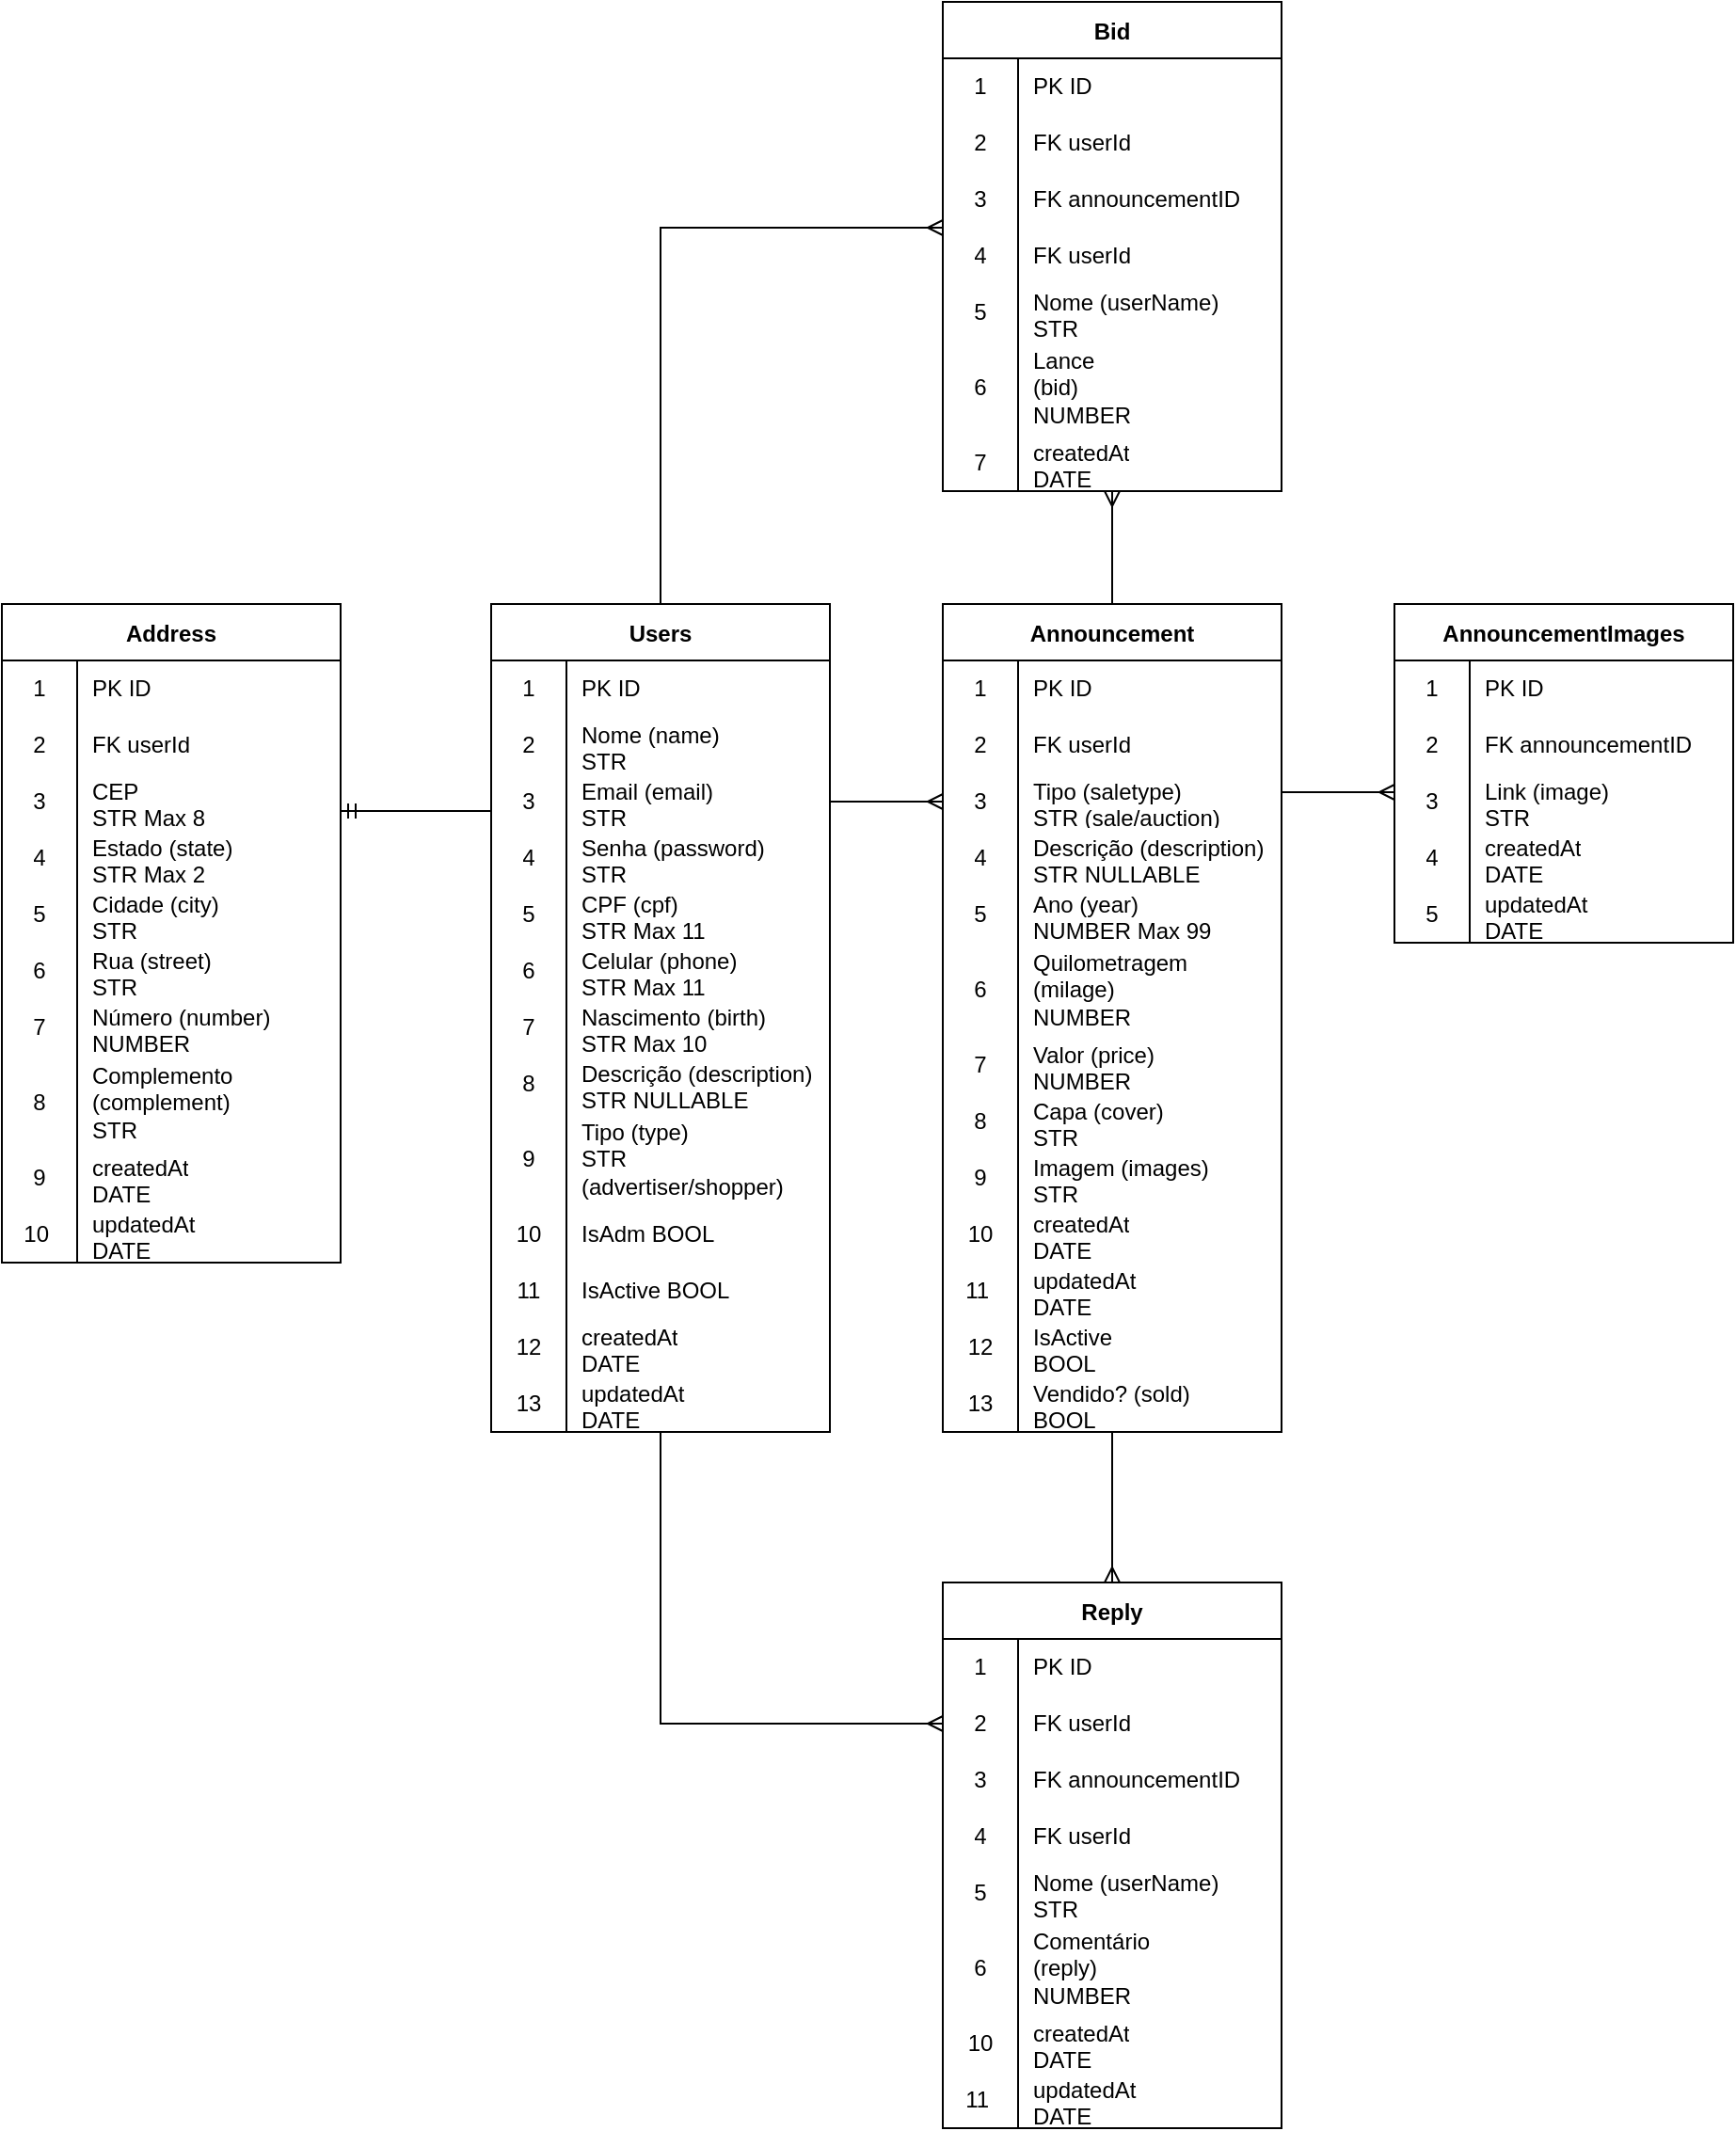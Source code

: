 <mxfile version="20.7.2" type="device"><diagram id="C5RBs43oDa-KdzZeNtuy" name="Page-1"><mxGraphModel dx="3827" dy="2715" grid="1" gridSize="10" guides="1" tooltips="1" connect="1" arrows="1" fold="1" page="1" pageScale="1" pageWidth="827" pageHeight="1169" math="0" shadow="0"><root><mxCell id="WIyWlLk6GJQsqaUBKTNV-0"/><mxCell id="WIyWlLk6GJQsqaUBKTNV-1" parent="WIyWlLk6GJQsqaUBKTNV-0"/><mxCell id="lQNIyFyF_5YozhKAAw1Q-302" value="" style="edgeStyle=orthogonalEdgeStyle;rounded=0;orthogonalLoop=1;jettySize=auto;html=1;endArrow=ERmandOne;endFill=0;" edge="1" parent="WIyWlLk6GJQsqaUBKTNV-1" source="lQNIyFyF_5YozhKAAw1Q-0" target="lQNIyFyF_5YozhKAAw1Q-268"><mxGeometry relative="1" as="geometry"><Array as="points"><mxPoint x="-550" y="420"/><mxPoint x="-550" y="420"/></Array></mxGeometry></mxCell><mxCell id="lQNIyFyF_5YozhKAAw1Q-393" style="edgeStyle=orthogonalEdgeStyle;rounded=0;orthogonalLoop=1;jettySize=auto;html=1;entryX=0;entryY=0.5;entryDx=0;entryDy=0;endArrow=ERmany;endFill=0;" edge="1" parent="WIyWlLk6GJQsqaUBKTNV-1" source="lQNIyFyF_5YozhKAAw1Q-0" target="lQNIyFyF_5YozhKAAw1Q-356"><mxGeometry relative="1" as="geometry"/></mxCell><mxCell id="lQNIyFyF_5YozhKAAw1Q-420" style="edgeStyle=orthogonalEdgeStyle;rounded=0;orthogonalLoop=1;jettySize=auto;html=1;endArrow=ERmany;endFill=0;" edge="1" parent="WIyWlLk6GJQsqaUBKTNV-1" source="lQNIyFyF_5YozhKAAw1Q-0" target="lQNIyFyF_5YozhKAAw1Q-404"><mxGeometry relative="1" as="geometry"><mxPoint x="-400" y="170" as="targetPoint"/><Array as="points"><mxPoint x="-440" y="110"/></Array></mxGeometry></mxCell><mxCell id="lQNIyFyF_5YozhKAAw1Q-0" value="Users" style="shape=table;startSize=30;container=1;collapsible=0;childLayout=tableLayout;fixedRows=1;rowLines=0;fontStyle=1;" vertex="1" parent="WIyWlLk6GJQsqaUBKTNV-1"><mxGeometry x="-530" y="310" width="180" height="440" as="geometry"/></mxCell><mxCell id="lQNIyFyF_5YozhKAAw1Q-1" value="" style="shape=tableRow;horizontal=0;startSize=0;swimlaneHead=0;swimlaneBody=0;top=0;left=0;bottom=0;right=0;collapsible=0;dropTarget=0;fillColor=none;points=[[0,0.5],[1,0.5]];portConstraint=eastwest;" vertex="1" parent="lQNIyFyF_5YozhKAAw1Q-0"><mxGeometry y="30" width="180" height="30" as="geometry"/></mxCell><mxCell id="lQNIyFyF_5YozhKAAw1Q-2" value="1" style="shape=partialRectangle;html=1;whiteSpace=wrap;connectable=0;fillColor=none;top=0;left=0;bottom=0;right=0;overflow=hidden;pointerEvents=1;" vertex="1" parent="lQNIyFyF_5YozhKAAw1Q-1"><mxGeometry width="40" height="30" as="geometry"><mxRectangle width="40" height="30" as="alternateBounds"/></mxGeometry></mxCell><mxCell id="lQNIyFyF_5YozhKAAw1Q-3" value="PK ID" style="shape=partialRectangle;html=1;whiteSpace=wrap;connectable=0;fillColor=none;top=0;left=0;bottom=0;right=0;align=left;spacingLeft=6;overflow=hidden;" vertex="1" parent="lQNIyFyF_5YozhKAAw1Q-1"><mxGeometry x="40" width="140" height="30" as="geometry"><mxRectangle width="140" height="30" as="alternateBounds"/></mxGeometry></mxCell><mxCell id="lQNIyFyF_5YozhKAAw1Q-4" value="" style="shape=tableRow;horizontal=0;startSize=0;swimlaneHead=0;swimlaneBody=0;top=0;left=0;bottom=0;right=0;collapsible=0;dropTarget=0;fillColor=none;points=[[0,0.5],[1,0.5]];portConstraint=eastwest;" vertex="1" parent="lQNIyFyF_5YozhKAAw1Q-0"><mxGeometry y="60" width="180" height="30" as="geometry"/></mxCell><mxCell id="lQNIyFyF_5YozhKAAw1Q-5" value="2" style="shape=partialRectangle;html=1;whiteSpace=wrap;connectable=0;fillColor=none;top=0;left=0;bottom=0;right=0;overflow=hidden;" vertex="1" parent="lQNIyFyF_5YozhKAAw1Q-4"><mxGeometry width="40" height="30" as="geometry"><mxRectangle width="40" height="30" as="alternateBounds"/></mxGeometry></mxCell><mxCell id="lQNIyFyF_5YozhKAAw1Q-6" value="Nome (name)&lt;br&gt;STR" style="shape=partialRectangle;html=1;whiteSpace=wrap;connectable=0;fillColor=none;top=0;left=0;bottom=0;right=0;align=left;spacingLeft=6;overflow=hidden;" vertex="1" parent="lQNIyFyF_5YozhKAAw1Q-4"><mxGeometry x="40" width="140" height="30" as="geometry"><mxRectangle width="140" height="30" as="alternateBounds"/></mxGeometry></mxCell><mxCell id="lQNIyFyF_5YozhKAAw1Q-7" value="" style="shape=tableRow;horizontal=0;startSize=0;swimlaneHead=0;swimlaneBody=0;top=0;left=0;bottom=0;right=0;collapsible=0;dropTarget=0;fillColor=none;points=[[0,0.5],[1,0.5]];portConstraint=eastwest;" vertex="1" parent="lQNIyFyF_5YozhKAAw1Q-0"><mxGeometry y="90" width="180" height="30" as="geometry"/></mxCell><mxCell id="lQNIyFyF_5YozhKAAw1Q-8" value="3" style="shape=partialRectangle;html=1;whiteSpace=wrap;connectable=0;fillColor=none;top=0;left=0;bottom=0;right=0;overflow=hidden;" vertex="1" parent="lQNIyFyF_5YozhKAAw1Q-7"><mxGeometry width="40" height="30" as="geometry"><mxRectangle width="40" height="30" as="alternateBounds"/></mxGeometry></mxCell><mxCell id="lQNIyFyF_5YozhKAAw1Q-9" value="Email (email)&lt;br&gt;STR" style="shape=partialRectangle;html=1;whiteSpace=wrap;connectable=0;fillColor=none;top=0;left=0;bottom=0;right=0;align=left;spacingLeft=6;overflow=hidden;" vertex="1" parent="lQNIyFyF_5YozhKAAw1Q-7"><mxGeometry x="40" width="140" height="30" as="geometry"><mxRectangle width="140" height="30" as="alternateBounds"/></mxGeometry></mxCell><mxCell id="lQNIyFyF_5YozhKAAw1Q-303" value="" style="shape=tableRow;horizontal=0;startSize=0;swimlaneHead=0;swimlaneBody=0;top=0;left=0;bottom=0;right=0;collapsible=0;dropTarget=0;fillColor=none;points=[[0,0.5],[1,0.5]];portConstraint=eastwest;" vertex="1" parent="lQNIyFyF_5YozhKAAw1Q-0"><mxGeometry y="120" width="180" height="30" as="geometry"/></mxCell><mxCell id="lQNIyFyF_5YozhKAAw1Q-304" value="4" style="shape=partialRectangle;html=1;whiteSpace=wrap;connectable=0;fillColor=none;top=0;left=0;bottom=0;right=0;overflow=hidden;" vertex="1" parent="lQNIyFyF_5YozhKAAw1Q-303"><mxGeometry width="40" height="30" as="geometry"><mxRectangle width="40" height="30" as="alternateBounds"/></mxGeometry></mxCell><mxCell id="lQNIyFyF_5YozhKAAw1Q-305" value="Senha (password)&lt;br&gt;STR" style="shape=partialRectangle;html=1;whiteSpace=wrap;connectable=0;fillColor=none;top=0;left=0;bottom=0;right=0;align=left;spacingLeft=6;overflow=hidden;" vertex="1" parent="lQNIyFyF_5YozhKAAw1Q-303"><mxGeometry x="40" width="140" height="30" as="geometry"><mxRectangle width="140" height="30" as="alternateBounds"/></mxGeometry></mxCell><mxCell id="lQNIyFyF_5YozhKAAw1Q-21" value="" style="shape=tableRow;horizontal=0;startSize=0;swimlaneHead=0;swimlaneBody=0;top=0;left=0;bottom=0;right=0;collapsible=0;dropTarget=0;fillColor=none;points=[[0,0.5],[1,0.5]];portConstraint=eastwest;" vertex="1" parent="lQNIyFyF_5YozhKAAw1Q-0"><mxGeometry y="150" width="180" height="30" as="geometry"/></mxCell><mxCell id="lQNIyFyF_5YozhKAAw1Q-22" value="5" style="shape=partialRectangle;html=1;whiteSpace=wrap;connectable=0;fillColor=none;top=0;left=0;bottom=0;right=0;overflow=hidden;" vertex="1" parent="lQNIyFyF_5YozhKAAw1Q-21"><mxGeometry width="40" height="30" as="geometry"><mxRectangle width="40" height="30" as="alternateBounds"/></mxGeometry></mxCell><mxCell id="lQNIyFyF_5YozhKAAw1Q-23" value="CPF (cpf)&lt;br&gt;STR Max 11" style="shape=partialRectangle;html=1;whiteSpace=wrap;connectable=0;fillColor=none;top=0;left=0;bottom=0;right=0;align=left;spacingLeft=6;overflow=hidden;" vertex="1" parent="lQNIyFyF_5YozhKAAw1Q-21"><mxGeometry x="40" width="140" height="30" as="geometry"><mxRectangle width="140" height="30" as="alternateBounds"/></mxGeometry></mxCell><mxCell id="lQNIyFyF_5YozhKAAw1Q-24" value="" style="shape=tableRow;horizontal=0;startSize=0;swimlaneHead=0;swimlaneBody=0;top=0;left=0;bottom=0;right=0;collapsible=0;dropTarget=0;fillColor=none;points=[[0,0.5],[1,0.5]];portConstraint=eastwest;" vertex="1" parent="lQNIyFyF_5YozhKAAw1Q-0"><mxGeometry y="180" width="180" height="30" as="geometry"/></mxCell><mxCell id="lQNIyFyF_5YozhKAAw1Q-25" value="6" style="shape=partialRectangle;html=1;whiteSpace=wrap;connectable=0;fillColor=none;top=0;left=0;bottom=0;right=0;overflow=hidden;" vertex="1" parent="lQNIyFyF_5YozhKAAw1Q-24"><mxGeometry width="40" height="30" as="geometry"><mxRectangle width="40" height="30" as="alternateBounds"/></mxGeometry></mxCell><mxCell id="lQNIyFyF_5YozhKAAw1Q-26" value="Celular (phone)&lt;br&gt;STR Max 11" style="shape=partialRectangle;html=1;whiteSpace=wrap;connectable=0;fillColor=none;top=0;left=0;bottom=0;right=0;align=left;spacingLeft=6;overflow=hidden;" vertex="1" parent="lQNIyFyF_5YozhKAAw1Q-24"><mxGeometry x="40" width="140" height="30" as="geometry"><mxRectangle width="140" height="30" as="alternateBounds"/></mxGeometry></mxCell><mxCell id="lQNIyFyF_5YozhKAAw1Q-43" value="" style="shape=tableRow;horizontal=0;startSize=0;swimlaneHead=0;swimlaneBody=0;top=0;left=0;bottom=0;right=0;collapsible=0;dropTarget=0;fillColor=none;points=[[0,0.5],[1,0.5]];portConstraint=eastwest;" vertex="1" parent="lQNIyFyF_5YozhKAAw1Q-0"><mxGeometry y="210" width="180" height="30" as="geometry"/></mxCell><mxCell id="lQNIyFyF_5YozhKAAw1Q-44" value="7" style="shape=partialRectangle;html=1;whiteSpace=wrap;connectable=0;fillColor=none;top=0;left=0;bottom=0;right=0;overflow=hidden;" vertex="1" parent="lQNIyFyF_5YozhKAAw1Q-43"><mxGeometry width="40" height="30" as="geometry"><mxRectangle width="40" height="30" as="alternateBounds"/></mxGeometry></mxCell><mxCell id="lQNIyFyF_5YozhKAAw1Q-45" value="Nascimento (birth)&lt;br&gt;STR Max 10" style="shape=partialRectangle;html=1;whiteSpace=wrap;connectable=0;fillColor=none;top=0;left=0;bottom=0;right=0;align=left;spacingLeft=6;overflow=hidden;" vertex="1" parent="lQNIyFyF_5YozhKAAw1Q-43"><mxGeometry x="40" width="140" height="30" as="geometry"><mxRectangle width="140" height="30" as="alternateBounds"/></mxGeometry></mxCell><mxCell id="lQNIyFyF_5YozhKAAw1Q-46" value="" style="shape=tableRow;horizontal=0;startSize=0;swimlaneHead=0;swimlaneBody=0;top=0;left=0;bottom=0;right=0;collapsible=0;dropTarget=0;fillColor=none;points=[[0,0.5],[1,0.5]];portConstraint=eastwest;" vertex="1" parent="lQNIyFyF_5YozhKAAw1Q-0"><mxGeometry y="240" width="180" height="30" as="geometry"/></mxCell><mxCell id="lQNIyFyF_5YozhKAAw1Q-47" value="8" style="shape=partialRectangle;html=1;whiteSpace=wrap;connectable=0;fillColor=none;top=0;left=0;bottom=0;right=0;overflow=hidden;" vertex="1" parent="lQNIyFyF_5YozhKAAw1Q-46"><mxGeometry width="40" height="30" as="geometry"><mxRectangle width="40" height="30" as="alternateBounds"/></mxGeometry></mxCell><mxCell id="lQNIyFyF_5YozhKAAw1Q-48" value="Descrição (description)&lt;br&gt;STR NULLABLE" style="shape=partialRectangle;html=1;whiteSpace=wrap;connectable=0;fillColor=none;top=0;left=0;bottom=0;right=0;align=left;spacingLeft=6;overflow=hidden;" vertex="1" parent="lQNIyFyF_5YozhKAAw1Q-46"><mxGeometry x="40" width="140" height="30" as="geometry"><mxRectangle width="140" height="30" as="alternateBounds"/></mxGeometry></mxCell><mxCell id="lQNIyFyF_5YozhKAAw1Q-306" value="" style="shape=tableRow;horizontal=0;startSize=0;swimlaneHead=0;swimlaneBody=0;top=0;left=0;bottom=0;right=0;collapsible=0;dropTarget=0;fillColor=none;points=[[0,0.5],[1,0.5]];portConstraint=eastwest;" vertex="1" parent="lQNIyFyF_5YozhKAAw1Q-0"><mxGeometry y="270" width="180" height="50" as="geometry"/></mxCell><mxCell id="lQNIyFyF_5YozhKAAw1Q-307" value="9" style="shape=partialRectangle;html=1;whiteSpace=wrap;connectable=0;fillColor=none;top=0;left=0;bottom=0;right=0;overflow=hidden;" vertex="1" parent="lQNIyFyF_5YozhKAAw1Q-306"><mxGeometry width="40" height="50" as="geometry"><mxRectangle width="40" height="50" as="alternateBounds"/></mxGeometry></mxCell><mxCell id="lQNIyFyF_5YozhKAAw1Q-308" value="Tipo (type)&lt;br&gt;STR&lt;br&gt;(advertiser/shopper)" style="shape=partialRectangle;html=1;whiteSpace=wrap;connectable=0;fillColor=none;top=0;left=0;bottom=0;right=0;align=left;spacingLeft=6;overflow=hidden;" vertex="1" parent="lQNIyFyF_5YozhKAAw1Q-306"><mxGeometry x="40" width="140" height="50" as="geometry"><mxRectangle width="140" height="50" as="alternateBounds"/></mxGeometry></mxCell><mxCell id="lQNIyFyF_5YozhKAAw1Q-49" value="" style="shape=tableRow;horizontal=0;startSize=0;swimlaneHead=0;swimlaneBody=0;top=0;left=0;bottom=0;right=0;collapsible=0;dropTarget=0;fillColor=none;points=[[0,0.5],[1,0.5]];portConstraint=eastwest;" vertex="1" parent="lQNIyFyF_5YozhKAAw1Q-0"><mxGeometry y="320" width="180" height="30" as="geometry"/></mxCell><mxCell id="lQNIyFyF_5YozhKAAw1Q-50" value="10" style="shape=partialRectangle;html=1;whiteSpace=wrap;connectable=0;fillColor=none;top=0;left=0;bottom=0;right=0;overflow=hidden;" vertex="1" parent="lQNIyFyF_5YozhKAAw1Q-49"><mxGeometry width="40" height="30" as="geometry"><mxRectangle width="40" height="30" as="alternateBounds"/></mxGeometry></mxCell><mxCell id="lQNIyFyF_5YozhKAAw1Q-51" value="IsAdm BOOL" style="shape=partialRectangle;html=1;whiteSpace=wrap;connectable=0;fillColor=none;top=0;left=0;bottom=0;right=0;align=left;spacingLeft=6;overflow=hidden;" vertex="1" parent="lQNIyFyF_5YozhKAAw1Q-49"><mxGeometry x="40" width="140" height="30" as="geometry"><mxRectangle width="140" height="30" as="alternateBounds"/></mxGeometry></mxCell><mxCell id="lQNIyFyF_5YozhKAAw1Q-52" value="" style="shape=tableRow;horizontal=0;startSize=0;swimlaneHead=0;swimlaneBody=0;top=0;left=0;bottom=0;right=0;collapsible=0;dropTarget=0;fillColor=none;points=[[0,0.5],[1,0.5]];portConstraint=eastwest;" vertex="1" parent="lQNIyFyF_5YozhKAAw1Q-0"><mxGeometry y="350" width="180" height="30" as="geometry"/></mxCell><mxCell id="lQNIyFyF_5YozhKAAw1Q-53" value="11" style="shape=partialRectangle;html=1;whiteSpace=wrap;connectable=0;fillColor=none;top=0;left=0;bottom=0;right=0;overflow=hidden;" vertex="1" parent="lQNIyFyF_5YozhKAAw1Q-52"><mxGeometry width="40" height="30" as="geometry"><mxRectangle width="40" height="30" as="alternateBounds"/></mxGeometry></mxCell><mxCell id="lQNIyFyF_5YozhKAAw1Q-54" value="IsActive BOOL" style="shape=partialRectangle;html=1;whiteSpace=wrap;connectable=0;fillColor=none;top=0;left=0;bottom=0;right=0;align=left;spacingLeft=6;overflow=hidden;" vertex="1" parent="lQNIyFyF_5YozhKAAw1Q-52"><mxGeometry x="40" width="140" height="30" as="geometry"><mxRectangle width="140" height="30" as="alternateBounds"/></mxGeometry></mxCell><mxCell id="lQNIyFyF_5YozhKAAw1Q-55" value="" style="shape=tableRow;horizontal=0;startSize=0;swimlaneHead=0;swimlaneBody=0;top=0;left=0;bottom=0;right=0;collapsible=0;dropTarget=0;fillColor=none;points=[[0,0.5],[1,0.5]];portConstraint=eastwest;" vertex="1" parent="lQNIyFyF_5YozhKAAw1Q-0"><mxGeometry y="380" width="180" height="30" as="geometry"/></mxCell><mxCell id="lQNIyFyF_5YozhKAAw1Q-56" value="12" style="shape=partialRectangle;html=1;whiteSpace=wrap;connectable=0;fillColor=none;top=0;left=0;bottom=0;right=0;overflow=hidden;" vertex="1" parent="lQNIyFyF_5YozhKAAw1Q-55"><mxGeometry width="40" height="30" as="geometry"><mxRectangle width="40" height="30" as="alternateBounds"/></mxGeometry></mxCell><mxCell id="lQNIyFyF_5YozhKAAw1Q-57" value="createdAt&lt;br&gt;DATE" style="shape=partialRectangle;html=1;whiteSpace=wrap;connectable=0;fillColor=none;top=0;left=0;bottom=0;right=0;align=left;spacingLeft=6;overflow=hidden;" vertex="1" parent="lQNIyFyF_5YozhKAAw1Q-55"><mxGeometry x="40" width="140" height="30" as="geometry"><mxRectangle width="140" height="30" as="alternateBounds"/></mxGeometry></mxCell><mxCell id="lQNIyFyF_5YozhKAAw1Q-58" value="" style="shape=tableRow;horizontal=0;startSize=0;swimlaneHead=0;swimlaneBody=0;top=0;left=0;bottom=0;right=0;collapsible=0;dropTarget=0;fillColor=none;points=[[0,0.5],[1,0.5]];portConstraint=eastwest;" vertex="1" parent="lQNIyFyF_5YozhKAAw1Q-0"><mxGeometry y="410" width="180" height="30" as="geometry"/></mxCell><mxCell id="lQNIyFyF_5YozhKAAw1Q-59" value="13" style="shape=partialRectangle;html=1;whiteSpace=wrap;connectable=0;fillColor=none;top=0;left=0;bottom=0;right=0;overflow=hidden;" vertex="1" parent="lQNIyFyF_5YozhKAAw1Q-58"><mxGeometry width="40" height="30" as="geometry"><mxRectangle width="40" height="30" as="alternateBounds"/></mxGeometry></mxCell><mxCell id="lQNIyFyF_5YozhKAAw1Q-60" value="updatedAt&lt;br&gt;DATE" style="shape=partialRectangle;html=1;whiteSpace=wrap;connectable=0;fillColor=none;top=0;left=0;bottom=0;right=0;align=left;spacingLeft=6;overflow=hidden;" vertex="1" parent="lQNIyFyF_5YozhKAAw1Q-58"><mxGeometry x="40" width="140" height="30" as="geometry"><mxRectangle width="140" height="30" as="alternateBounds"/></mxGeometry></mxCell><mxCell id="lQNIyFyF_5YozhKAAw1Q-253" value="" style="edgeStyle=orthogonalEdgeStyle;rounded=0;orthogonalLoop=1;jettySize=auto;html=1;endArrow=ERmany;endFill=0;" edge="1" parent="WIyWlLk6GJQsqaUBKTNV-1" source="lQNIyFyF_5YozhKAAw1Q-61" target="lQNIyFyF_5YozhKAAw1Q-225"><mxGeometry relative="1" as="geometry"><Array as="points"><mxPoint x="-80" y="410"/><mxPoint x="-80" y="410"/></Array></mxGeometry></mxCell><mxCell id="lQNIyFyF_5YozhKAAw1Q-392" value="" style="edgeStyle=orthogonalEdgeStyle;rounded=0;orthogonalLoop=1;jettySize=auto;html=1;endArrow=ERmany;endFill=0;" edge="1" parent="WIyWlLk6GJQsqaUBKTNV-1" source="lQNIyFyF_5YozhKAAw1Q-61" target="lQNIyFyF_5YozhKAAw1Q-352"><mxGeometry relative="1" as="geometry"/></mxCell><mxCell id="lQNIyFyF_5YozhKAAw1Q-419" style="edgeStyle=orthogonalEdgeStyle;rounded=0;orthogonalLoop=1;jettySize=auto;html=1;endArrow=ERmany;endFill=0;" edge="1" parent="WIyWlLk6GJQsqaUBKTNV-1" source="lQNIyFyF_5YozhKAAw1Q-61"><mxGeometry relative="1" as="geometry"><mxPoint x="-200" y="250" as="targetPoint"/></mxGeometry></mxCell><mxCell id="lQNIyFyF_5YozhKAAw1Q-61" value="Announcement" style="shape=table;startSize=30;container=1;collapsible=0;childLayout=tableLayout;fixedRows=1;rowLines=0;fontStyle=1;" vertex="1" parent="WIyWlLk6GJQsqaUBKTNV-1"><mxGeometry x="-290" y="310" width="180" height="440" as="geometry"/></mxCell><mxCell id="lQNIyFyF_5YozhKAAw1Q-62" value="" style="shape=tableRow;horizontal=0;startSize=0;swimlaneHead=0;swimlaneBody=0;top=0;left=0;bottom=0;right=0;collapsible=0;dropTarget=0;fillColor=none;points=[[0,0.5],[1,0.5]];portConstraint=eastwest;" vertex="1" parent="lQNIyFyF_5YozhKAAw1Q-61"><mxGeometry y="30" width="180" height="30" as="geometry"/></mxCell><mxCell id="lQNIyFyF_5YozhKAAw1Q-63" value="1" style="shape=partialRectangle;html=1;whiteSpace=wrap;connectable=0;fillColor=none;top=0;left=0;bottom=0;right=0;overflow=hidden;pointerEvents=1;" vertex="1" parent="lQNIyFyF_5YozhKAAw1Q-62"><mxGeometry width="40" height="30" as="geometry"><mxRectangle width="40" height="30" as="alternateBounds"/></mxGeometry></mxCell><mxCell id="lQNIyFyF_5YozhKAAw1Q-64" value="PK ID" style="shape=partialRectangle;html=1;whiteSpace=wrap;connectable=0;fillColor=none;top=0;left=0;bottom=0;right=0;align=left;spacingLeft=6;overflow=hidden;" vertex="1" parent="lQNIyFyF_5YozhKAAw1Q-62"><mxGeometry x="40" width="140" height="30" as="geometry"><mxRectangle width="140" height="30" as="alternateBounds"/></mxGeometry></mxCell><mxCell id="lQNIyFyF_5YozhKAAw1Q-65" value="" style="shape=tableRow;horizontal=0;startSize=0;swimlaneHead=0;swimlaneBody=0;top=0;left=0;bottom=0;right=0;collapsible=0;dropTarget=0;fillColor=none;points=[[0,0.5],[1,0.5]];portConstraint=eastwest;" vertex="1" parent="lQNIyFyF_5YozhKAAw1Q-61"><mxGeometry y="60" width="180" height="30" as="geometry"/></mxCell><mxCell id="lQNIyFyF_5YozhKAAw1Q-66" value="2" style="shape=partialRectangle;html=1;whiteSpace=wrap;connectable=0;fillColor=none;top=0;left=0;bottom=0;right=0;overflow=hidden;" vertex="1" parent="lQNIyFyF_5YozhKAAw1Q-65"><mxGeometry width="40" height="30" as="geometry"><mxRectangle width="40" height="30" as="alternateBounds"/></mxGeometry></mxCell><mxCell id="lQNIyFyF_5YozhKAAw1Q-67" value="FK userId" style="shape=partialRectangle;html=1;whiteSpace=wrap;connectable=0;fillColor=none;top=0;left=0;bottom=0;right=0;align=left;spacingLeft=6;overflow=hidden;" vertex="1" parent="lQNIyFyF_5YozhKAAw1Q-65"><mxGeometry x="40" width="140" height="30" as="geometry"><mxRectangle width="140" height="30" as="alternateBounds"/></mxGeometry></mxCell><mxCell id="lQNIyFyF_5YozhKAAw1Q-68" value="" style="shape=tableRow;horizontal=0;startSize=0;swimlaneHead=0;swimlaneBody=0;top=0;left=0;bottom=0;right=0;collapsible=0;dropTarget=0;fillColor=none;points=[[0,0.5],[1,0.5]];portConstraint=eastwest;" vertex="1" parent="lQNIyFyF_5YozhKAAw1Q-61"><mxGeometry y="90" width="180" height="30" as="geometry"/></mxCell><mxCell id="lQNIyFyF_5YozhKAAw1Q-69" value="3" style="shape=partialRectangle;html=1;whiteSpace=wrap;connectable=0;fillColor=none;top=0;left=0;bottom=0;right=0;overflow=hidden;" vertex="1" parent="lQNIyFyF_5YozhKAAw1Q-68"><mxGeometry width="40" height="30" as="geometry"><mxRectangle width="40" height="30" as="alternateBounds"/></mxGeometry></mxCell><mxCell id="lQNIyFyF_5YozhKAAw1Q-70" value="Tipo (saletype)&lt;br&gt;STR (sale/auction)" style="shape=partialRectangle;html=1;whiteSpace=wrap;connectable=0;fillColor=none;top=0;left=0;bottom=0;right=0;align=left;spacingLeft=6;overflow=hidden;" vertex="1" parent="lQNIyFyF_5YozhKAAw1Q-68"><mxGeometry x="40" width="140" height="30" as="geometry"><mxRectangle width="140" height="30" as="alternateBounds"/></mxGeometry></mxCell><mxCell id="lQNIyFyF_5YozhKAAw1Q-81" value="" style="shape=tableRow;horizontal=0;startSize=0;swimlaneHead=0;swimlaneBody=0;top=0;left=0;bottom=0;right=0;collapsible=0;dropTarget=0;fillColor=none;points=[[0,0.5],[1,0.5]];portConstraint=eastwest;" vertex="1" parent="lQNIyFyF_5YozhKAAw1Q-61"><mxGeometry y="120" width="180" height="30" as="geometry"/></mxCell><mxCell id="lQNIyFyF_5YozhKAAw1Q-82" value="4" style="shape=partialRectangle;html=1;whiteSpace=wrap;connectable=0;fillColor=none;top=0;left=0;bottom=0;right=0;overflow=hidden;" vertex="1" parent="lQNIyFyF_5YozhKAAw1Q-81"><mxGeometry width="40" height="30" as="geometry"><mxRectangle width="40" height="30" as="alternateBounds"/></mxGeometry></mxCell><mxCell id="lQNIyFyF_5YozhKAAw1Q-83" value="Descrição (description)&lt;br style=&quot;border-color: var(--border-color);&quot;&gt;STR NULLABLE" style="shape=partialRectangle;html=1;whiteSpace=wrap;connectable=0;fillColor=none;top=0;left=0;bottom=0;right=0;align=left;spacingLeft=6;overflow=hidden;" vertex="1" parent="lQNIyFyF_5YozhKAAw1Q-81"><mxGeometry x="40" width="140" height="30" as="geometry"><mxRectangle width="140" height="30" as="alternateBounds"/></mxGeometry></mxCell><mxCell id="lQNIyFyF_5YozhKAAw1Q-84" value="" style="shape=tableRow;horizontal=0;startSize=0;swimlaneHead=0;swimlaneBody=0;top=0;left=0;bottom=0;right=0;collapsible=0;dropTarget=0;fillColor=none;points=[[0,0.5],[1,0.5]];portConstraint=eastwest;" vertex="1" parent="lQNIyFyF_5YozhKAAw1Q-61"><mxGeometry y="150" width="180" height="30" as="geometry"/></mxCell><mxCell id="lQNIyFyF_5YozhKAAw1Q-85" value="5" style="shape=partialRectangle;html=1;whiteSpace=wrap;connectable=0;fillColor=none;top=0;left=0;bottom=0;right=0;overflow=hidden;" vertex="1" parent="lQNIyFyF_5YozhKAAw1Q-84"><mxGeometry width="40" height="30" as="geometry"><mxRectangle width="40" height="30" as="alternateBounds"/></mxGeometry></mxCell><mxCell id="lQNIyFyF_5YozhKAAw1Q-86" value="Ano (year)&lt;br&gt;NUMBER Max 99" style="shape=partialRectangle;html=1;whiteSpace=wrap;connectable=0;fillColor=none;top=0;left=0;bottom=0;right=0;align=left;spacingLeft=6;overflow=hidden;" vertex="1" parent="lQNIyFyF_5YozhKAAw1Q-84"><mxGeometry x="40" width="140" height="30" as="geometry"><mxRectangle width="140" height="30" as="alternateBounds"/></mxGeometry></mxCell><mxCell id="lQNIyFyF_5YozhKAAw1Q-103" value="" style="shape=tableRow;horizontal=0;startSize=0;swimlaneHead=0;swimlaneBody=0;top=0;left=0;bottom=0;right=0;collapsible=0;dropTarget=0;fillColor=none;points=[[0,0.5],[1,0.5]];portConstraint=eastwest;" vertex="1" parent="lQNIyFyF_5YozhKAAw1Q-61"><mxGeometry y="180" width="180" height="50" as="geometry"/></mxCell><mxCell id="lQNIyFyF_5YozhKAAw1Q-104" value="6" style="shape=partialRectangle;html=1;whiteSpace=wrap;connectable=0;fillColor=none;top=0;left=0;bottom=0;right=0;overflow=hidden;" vertex="1" parent="lQNIyFyF_5YozhKAAw1Q-103"><mxGeometry width="40" height="50" as="geometry"><mxRectangle width="40" height="50" as="alternateBounds"/></mxGeometry></mxCell><mxCell id="lQNIyFyF_5YozhKAAw1Q-105" value="Quilometragem&lt;br&gt;(milage)&lt;br&gt;NUMBER" style="shape=partialRectangle;html=1;whiteSpace=wrap;connectable=0;fillColor=none;top=0;left=0;bottom=0;right=0;align=left;spacingLeft=6;overflow=hidden;" vertex="1" parent="lQNIyFyF_5YozhKAAw1Q-103"><mxGeometry x="40" width="140" height="50" as="geometry"><mxRectangle width="140" height="50" as="alternateBounds"/></mxGeometry></mxCell><mxCell id="lQNIyFyF_5YozhKAAw1Q-106" value="" style="shape=tableRow;horizontal=0;startSize=0;swimlaneHead=0;swimlaneBody=0;top=0;left=0;bottom=0;right=0;collapsible=0;dropTarget=0;fillColor=none;points=[[0,0.5],[1,0.5]];portConstraint=eastwest;" vertex="1" parent="lQNIyFyF_5YozhKAAw1Q-61"><mxGeometry y="230" width="180" height="30" as="geometry"/></mxCell><mxCell id="lQNIyFyF_5YozhKAAw1Q-107" value="7" style="shape=partialRectangle;html=1;whiteSpace=wrap;connectable=0;fillColor=none;top=0;left=0;bottom=0;right=0;overflow=hidden;" vertex="1" parent="lQNIyFyF_5YozhKAAw1Q-106"><mxGeometry width="40" height="30" as="geometry"><mxRectangle width="40" height="30" as="alternateBounds"/></mxGeometry></mxCell><mxCell id="lQNIyFyF_5YozhKAAw1Q-108" value="Valor (price)&lt;br&gt;NUMBER" style="shape=partialRectangle;html=1;whiteSpace=wrap;connectable=0;fillColor=none;top=0;left=0;bottom=0;right=0;align=left;spacingLeft=6;overflow=hidden;" vertex="1" parent="lQNIyFyF_5YozhKAAw1Q-106"><mxGeometry x="40" width="140" height="30" as="geometry"><mxRectangle width="140" height="30" as="alternateBounds"/></mxGeometry></mxCell><mxCell id="lQNIyFyF_5YozhKAAw1Q-109" value="" style="shape=tableRow;horizontal=0;startSize=0;swimlaneHead=0;swimlaneBody=0;top=0;left=0;bottom=0;right=0;collapsible=0;dropTarget=0;fillColor=none;points=[[0,0.5],[1,0.5]];portConstraint=eastwest;" vertex="1" parent="lQNIyFyF_5YozhKAAw1Q-61"><mxGeometry y="260" width="180" height="30" as="geometry"/></mxCell><mxCell id="lQNIyFyF_5YozhKAAw1Q-110" value="8" style="shape=partialRectangle;html=1;whiteSpace=wrap;connectable=0;fillColor=none;top=0;left=0;bottom=0;right=0;overflow=hidden;" vertex="1" parent="lQNIyFyF_5YozhKAAw1Q-109"><mxGeometry width="40" height="30" as="geometry"><mxRectangle width="40" height="30" as="alternateBounds"/></mxGeometry></mxCell><mxCell id="lQNIyFyF_5YozhKAAw1Q-111" value="Capa (cover)&lt;br&gt;STR" style="shape=partialRectangle;html=1;whiteSpace=wrap;connectable=0;fillColor=none;top=0;left=0;bottom=0;right=0;align=left;spacingLeft=6;overflow=hidden;" vertex="1" parent="lQNIyFyF_5YozhKAAw1Q-109"><mxGeometry x="40" width="140" height="30" as="geometry"><mxRectangle width="140" height="30" as="alternateBounds"/></mxGeometry></mxCell><mxCell id="lQNIyFyF_5YozhKAAw1Q-162" value="" style="shape=tableRow;horizontal=0;startSize=0;swimlaneHead=0;swimlaneBody=0;top=0;left=0;bottom=0;right=0;collapsible=0;dropTarget=0;fillColor=none;points=[[0,0.5],[1,0.5]];portConstraint=eastwest;" vertex="1" parent="lQNIyFyF_5YozhKAAw1Q-61"><mxGeometry y="290" width="180" height="30" as="geometry"/></mxCell><mxCell id="lQNIyFyF_5YozhKAAw1Q-163" value="9" style="shape=partialRectangle;html=1;whiteSpace=wrap;connectable=0;fillColor=none;top=0;left=0;bottom=0;right=0;overflow=hidden;" vertex="1" parent="lQNIyFyF_5YozhKAAw1Q-162"><mxGeometry width="40" height="30" as="geometry"><mxRectangle width="40" height="30" as="alternateBounds"/></mxGeometry></mxCell><mxCell id="lQNIyFyF_5YozhKAAw1Q-164" value="Imagem (images)&lt;br&gt;STR" style="shape=partialRectangle;html=1;whiteSpace=wrap;connectable=0;fillColor=none;top=0;left=0;bottom=0;right=0;align=left;spacingLeft=6;overflow=hidden;" vertex="1" parent="lQNIyFyF_5YozhKAAw1Q-162"><mxGeometry x="40" width="140" height="30" as="geometry"><mxRectangle width="140" height="30" as="alternateBounds"/></mxGeometry></mxCell><mxCell id="lQNIyFyF_5YozhKAAw1Q-260" value="" style="shape=tableRow;horizontal=0;startSize=0;swimlaneHead=0;swimlaneBody=0;top=0;left=0;bottom=0;right=0;collapsible=0;dropTarget=0;fillColor=none;points=[[0,0.5],[1,0.5]];portConstraint=eastwest;" vertex="1" parent="lQNIyFyF_5YozhKAAw1Q-61"><mxGeometry y="320" width="180" height="30" as="geometry"/></mxCell><mxCell id="lQNIyFyF_5YozhKAAw1Q-261" value="10" style="shape=partialRectangle;html=1;whiteSpace=wrap;connectable=0;fillColor=none;top=0;left=0;bottom=0;right=0;overflow=hidden;" vertex="1" parent="lQNIyFyF_5YozhKAAw1Q-260"><mxGeometry width="40" height="30" as="geometry"><mxRectangle width="40" height="30" as="alternateBounds"/></mxGeometry></mxCell><mxCell id="lQNIyFyF_5YozhKAAw1Q-262" value="createdAt&lt;br style=&quot;border-color: var(--border-color);&quot;&gt;DATE" style="shape=partialRectangle;html=1;whiteSpace=wrap;connectable=0;fillColor=none;top=0;left=0;bottom=0;right=0;align=left;spacingLeft=6;overflow=hidden;" vertex="1" parent="lQNIyFyF_5YozhKAAw1Q-260"><mxGeometry x="40" width="140" height="30" as="geometry"><mxRectangle width="140" height="30" as="alternateBounds"/></mxGeometry></mxCell><mxCell id="lQNIyFyF_5YozhKAAw1Q-263" value="" style="shape=tableRow;horizontal=0;startSize=0;swimlaneHead=0;swimlaneBody=0;top=0;left=0;bottom=0;right=0;collapsible=0;dropTarget=0;fillColor=none;points=[[0,0.5],[1,0.5]];portConstraint=eastwest;" vertex="1" parent="lQNIyFyF_5YozhKAAw1Q-61"><mxGeometry y="350" width="180" height="30" as="geometry"/></mxCell><mxCell id="lQNIyFyF_5YozhKAAw1Q-264" value="11&amp;nbsp;" style="shape=partialRectangle;html=1;whiteSpace=wrap;connectable=0;fillColor=none;top=0;left=0;bottom=0;right=0;overflow=hidden;" vertex="1" parent="lQNIyFyF_5YozhKAAw1Q-263"><mxGeometry width="40" height="30" as="geometry"><mxRectangle width="40" height="30" as="alternateBounds"/></mxGeometry></mxCell><mxCell id="lQNIyFyF_5YozhKAAw1Q-265" value="updatedAt&lt;br style=&quot;border-color: var(--border-color);&quot;&gt;DATE&amp;nbsp;" style="shape=partialRectangle;html=1;whiteSpace=wrap;connectable=0;fillColor=none;top=0;left=0;bottom=0;right=0;align=left;spacingLeft=6;overflow=hidden;" vertex="1" parent="lQNIyFyF_5YozhKAAw1Q-263"><mxGeometry x="40" width="140" height="30" as="geometry"><mxRectangle width="140" height="30" as="alternateBounds"/></mxGeometry></mxCell><mxCell id="lQNIyFyF_5YozhKAAw1Q-343" value="" style="shape=tableRow;horizontal=0;startSize=0;swimlaneHead=0;swimlaneBody=0;top=0;left=0;bottom=0;right=0;collapsible=0;dropTarget=0;fillColor=none;points=[[0,0.5],[1,0.5]];portConstraint=eastwest;" vertex="1" parent="lQNIyFyF_5YozhKAAw1Q-61"><mxGeometry y="380" width="180" height="30" as="geometry"/></mxCell><mxCell id="lQNIyFyF_5YozhKAAw1Q-344" value="12" style="shape=partialRectangle;html=1;whiteSpace=wrap;connectable=0;fillColor=none;top=0;left=0;bottom=0;right=0;overflow=hidden;" vertex="1" parent="lQNIyFyF_5YozhKAAw1Q-343"><mxGeometry width="40" height="30" as="geometry"><mxRectangle width="40" height="30" as="alternateBounds"/></mxGeometry></mxCell><mxCell id="lQNIyFyF_5YozhKAAw1Q-345" value="IsActive&lt;br&gt;BOOL" style="shape=partialRectangle;html=1;whiteSpace=wrap;connectable=0;fillColor=none;top=0;left=0;bottom=0;right=0;align=left;spacingLeft=6;overflow=hidden;" vertex="1" parent="lQNIyFyF_5YozhKAAw1Q-343"><mxGeometry x="40" width="140" height="30" as="geometry"><mxRectangle width="140" height="30" as="alternateBounds"/></mxGeometry></mxCell><mxCell id="lQNIyFyF_5YozhKAAw1Q-349" value="" style="shape=tableRow;horizontal=0;startSize=0;swimlaneHead=0;swimlaneBody=0;top=0;left=0;bottom=0;right=0;collapsible=0;dropTarget=0;fillColor=none;points=[[0,0.5],[1,0.5]];portConstraint=eastwest;" vertex="1" parent="lQNIyFyF_5YozhKAAw1Q-61"><mxGeometry y="410" width="180" height="30" as="geometry"/></mxCell><mxCell id="lQNIyFyF_5YozhKAAw1Q-350" value="13" style="shape=partialRectangle;html=1;whiteSpace=wrap;connectable=0;fillColor=none;top=0;left=0;bottom=0;right=0;overflow=hidden;" vertex="1" parent="lQNIyFyF_5YozhKAAw1Q-349"><mxGeometry width="40" height="30" as="geometry"><mxRectangle width="40" height="30" as="alternateBounds"/></mxGeometry></mxCell><mxCell id="lQNIyFyF_5YozhKAAw1Q-351" value="Vendido? (sold)&lt;br&gt;BOOL" style="shape=partialRectangle;html=1;whiteSpace=wrap;connectable=0;fillColor=none;top=0;left=0;bottom=0;right=0;align=left;spacingLeft=6;overflow=hidden;" vertex="1" parent="lQNIyFyF_5YozhKAAw1Q-349"><mxGeometry x="40" width="140" height="30" as="geometry"><mxRectangle width="140" height="30" as="alternateBounds"/></mxGeometry></mxCell><mxCell id="lQNIyFyF_5YozhKAAw1Q-225" value="AnnouncementImages" style="shape=table;startSize=30;container=1;collapsible=0;childLayout=tableLayout;fixedRows=1;rowLines=0;fontStyle=1;" vertex="1" parent="WIyWlLk6GJQsqaUBKTNV-1"><mxGeometry x="-50" y="310" width="180" height="180" as="geometry"/></mxCell><mxCell id="lQNIyFyF_5YozhKAAw1Q-226" value="" style="shape=tableRow;horizontal=0;startSize=0;swimlaneHead=0;swimlaneBody=0;top=0;left=0;bottom=0;right=0;collapsible=0;dropTarget=0;fillColor=none;points=[[0,0.5],[1,0.5]];portConstraint=eastwest;" vertex="1" parent="lQNIyFyF_5YozhKAAw1Q-225"><mxGeometry y="30" width="180" height="30" as="geometry"/></mxCell><mxCell id="lQNIyFyF_5YozhKAAw1Q-227" value="1" style="shape=partialRectangle;html=1;whiteSpace=wrap;connectable=0;fillColor=none;top=0;left=0;bottom=0;right=0;overflow=hidden;pointerEvents=1;" vertex="1" parent="lQNIyFyF_5YozhKAAw1Q-226"><mxGeometry width="40" height="30" as="geometry"><mxRectangle width="40" height="30" as="alternateBounds"/></mxGeometry></mxCell><mxCell id="lQNIyFyF_5YozhKAAw1Q-228" value="PK ID" style="shape=partialRectangle;html=1;whiteSpace=wrap;connectable=0;fillColor=none;top=0;left=0;bottom=0;right=0;align=left;spacingLeft=6;overflow=hidden;" vertex="1" parent="lQNIyFyF_5YozhKAAw1Q-226"><mxGeometry x="40" width="140" height="30" as="geometry"><mxRectangle width="140" height="30" as="alternateBounds"/></mxGeometry></mxCell><mxCell id="lQNIyFyF_5YozhKAAw1Q-229" value="" style="shape=tableRow;horizontal=0;startSize=0;swimlaneHead=0;swimlaneBody=0;top=0;left=0;bottom=0;right=0;collapsible=0;dropTarget=0;fillColor=none;points=[[0,0.5],[1,0.5]];portConstraint=eastwest;" vertex="1" parent="lQNIyFyF_5YozhKAAw1Q-225"><mxGeometry y="60" width="180" height="30" as="geometry"/></mxCell><mxCell id="lQNIyFyF_5YozhKAAw1Q-230" value="2" style="shape=partialRectangle;html=1;whiteSpace=wrap;connectable=0;fillColor=none;top=0;left=0;bottom=0;right=0;overflow=hidden;" vertex="1" parent="lQNIyFyF_5YozhKAAw1Q-229"><mxGeometry width="40" height="30" as="geometry"><mxRectangle width="40" height="30" as="alternateBounds"/></mxGeometry></mxCell><mxCell id="lQNIyFyF_5YozhKAAw1Q-231" value="FK a&lt;span style=&quot;border-color: var(--border-color); text-align: center;&quot;&gt;nnouncementID&lt;/span&gt;" style="shape=partialRectangle;html=1;whiteSpace=wrap;connectable=0;fillColor=none;top=0;left=0;bottom=0;right=0;align=left;spacingLeft=6;overflow=hidden;" vertex="1" parent="lQNIyFyF_5YozhKAAw1Q-229"><mxGeometry x="40" width="140" height="30" as="geometry"><mxRectangle width="140" height="30" as="alternateBounds"/></mxGeometry></mxCell><mxCell id="lQNIyFyF_5YozhKAAw1Q-232" value="" style="shape=tableRow;horizontal=0;startSize=0;swimlaneHead=0;swimlaneBody=0;top=0;left=0;bottom=0;right=0;collapsible=0;dropTarget=0;fillColor=none;points=[[0,0.5],[1,0.5]];portConstraint=eastwest;" vertex="1" parent="lQNIyFyF_5YozhKAAw1Q-225"><mxGeometry y="90" width="180" height="30" as="geometry"/></mxCell><mxCell id="lQNIyFyF_5YozhKAAw1Q-233" value="3" style="shape=partialRectangle;html=1;whiteSpace=wrap;connectable=0;fillColor=none;top=0;left=0;bottom=0;right=0;overflow=hidden;" vertex="1" parent="lQNIyFyF_5YozhKAAw1Q-232"><mxGeometry width="40" height="30" as="geometry"><mxRectangle width="40" height="30" as="alternateBounds"/></mxGeometry></mxCell><mxCell id="lQNIyFyF_5YozhKAAw1Q-234" value="Link (image)&lt;br style=&quot;border-color: var(--border-color);&quot;&gt;STR" style="shape=partialRectangle;html=1;whiteSpace=wrap;connectable=0;fillColor=none;top=0;left=0;bottom=0;right=0;align=left;spacingLeft=6;overflow=hidden;" vertex="1" parent="lQNIyFyF_5YozhKAAw1Q-232"><mxGeometry x="40" width="140" height="30" as="geometry"><mxRectangle width="140" height="30" as="alternateBounds"/></mxGeometry></mxCell><mxCell id="lQNIyFyF_5YozhKAAw1Q-235" value="" style="shape=tableRow;horizontal=0;startSize=0;swimlaneHead=0;swimlaneBody=0;top=0;left=0;bottom=0;right=0;collapsible=0;dropTarget=0;fillColor=none;points=[[0,0.5],[1,0.5]];portConstraint=eastwest;" vertex="1" parent="lQNIyFyF_5YozhKAAw1Q-225"><mxGeometry y="120" width="180" height="30" as="geometry"/></mxCell><mxCell id="lQNIyFyF_5YozhKAAw1Q-236" value="4" style="shape=partialRectangle;html=1;whiteSpace=wrap;connectable=0;fillColor=none;top=0;left=0;bottom=0;right=0;overflow=hidden;" vertex="1" parent="lQNIyFyF_5YozhKAAw1Q-235"><mxGeometry width="40" height="30" as="geometry"><mxRectangle width="40" height="30" as="alternateBounds"/></mxGeometry></mxCell><mxCell id="lQNIyFyF_5YozhKAAw1Q-237" value="createdAt&lt;br style=&quot;border-color: var(--border-color);&quot;&gt;DATE" style="shape=partialRectangle;html=1;whiteSpace=wrap;connectable=0;fillColor=none;top=0;left=0;bottom=0;right=0;align=left;spacingLeft=6;overflow=hidden;" vertex="1" parent="lQNIyFyF_5YozhKAAw1Q-235"><mxGeometry x="40" width="140" height="30" as="geometry"><mxRectangle width="140" height="30" as="alternateBounds"/></mxGeometry></mxCell><mxCell id="lQNIyFyF_5YozhKAAw1Q-238" value="" style="shape=tableRow;horizontal=0;startSize=0;swimlaneHead=0;swimlaneBody=0;top=0;left=0;bottom=0;right=0;collapsible=0;dropTarget=0;fillColor=none;points=[[0,0.5],[1,0.5]];portConstraint=eastwest;" vertex="1" parent="lQNIyFyF_5YozhKAAw1Q-225"><mxGeometry y="150" width="180" height="30" as="geometry"/></mxCell><mxCell id="lQNIyFyF_5YozhKAAw1Q-239" value="5" style="shape=partialRectangle;html=1;whiteSpace=wrap;connectable=0;fillColor=none;top=0;left=0;bottom=0;right=0;overflow=hidden;" vertex="1" parent="lQNIyFyF_5YozhKAAw1Q-238"><mxGeometry width="40" height="30" as="geometry"><mxRectangle width="40" height="30" as="alternateBounds"/></mxGeometry></mxCell><mxCell id="lQNIyFyF_5YozhKAAw1Q-240" value="updatedAt&lt;br style=&quot;border-color: var(--border-color);&quot;&gt;DATE&amp;nbsp;" style="shape=partialRectangle;html=1;whiteSpace=wrap;connectable=0;fillColor=none;top=0;left=0;bottom=0;right=0;align=left;spacingLeft=6;overflow=hidden;" vertex="1" parent="lQNIyFyF_5YozhKAAw1Q-238"><mxGeometry x="40" width="140" height="30" as="geometry"><mxRectangle width="140" height="30" as="alternateBounds"/></mxGeometry></mxCell><mxCell id="lQNIyFyF_5YozhKAAw1Q-259" style="edgeStyle=orthogonalEdgeStyle;rounded=0;orthogonalLoop=1;jettySize=auto;html=1;endArrow=ERmany;endFill=0;" edge="1" parent="WIyWlLk6GJQsqaUBKTNV-1" source="lQNIyFyF_5YozhKAAw1Q-7"><mxGeometry relative="1" as="geometry"><mxPoint x="-290" y="415" as="targetPoint"/></mxGeometry></mxCell><mxCell id="lQNIyFyF_5YozhKAAw1Q-268" value="Address" style="shape=table;startSize=30;container=1;collapsible=0;childLayout=tableLayout;fixedRows=1;rowLines=0;fontStyle=1;" vertex="1" parent="WIyWlLk6GJQsqaUBKTNV-1"><mxGeometry x="-790" y="310" width="180" height="350" as="geometry"/></mxCell><mxCell id="lQNIyFyF_5YozhKAAw1Q-269" value="" style="shape=tableRow;horizontal=0;startSize=0;swimlaneHead=0;swimlaneBody=0;top=0;left=0;bottom=0;right=0;collapsible=0;dropTarget=0;fillColor=none;points=[[0,0.5],[1,0.5]];portConstraint=eastwest;" vertex="1" parent="lQNIyFyF_5YozhKAAw1Q-268"><mxGeometry y="30" width="180" height="30" as="geometry"/></mxCell><mxCell id="lQNIyFyF_5YozhKAAw1Q-270" value="1" style="shape=partialRectangle;html=1;whiteSpace=wrap;connectable=0;fillColor=none;top=0;left=0;bottom=0;right=0;overflow=hidden;pointerEvents=1;" vertex="1" parent="lQNIyFyF_5YozhKAAw1Q-269"><mxGeometry width="40" height="30" as="geometry"><mxRectangle width="40" height="30" as="alternateBounds"/></mxGeometry></mxCell><mxCell id="lQNIyFyF_5YozhKAAw1Q-271" value="PK ID" style="shape=partialRectangle;html=1;whiteSpace=wrap;connectable=0;fillColor=none;top=0;left=0;bottom=0;right=0;align=left;spacingLeft=6;overflow=hidden;" vertex="1" parent="lQNIyFyF_5YozhKAAw1Q-269"><mxGeometry x="40" width="140" height="30" as="geometry"><mxRectangle width="140" height="30" as="alternateBounds"/></mxGeometry></mxCell><mxCell id="lQNIyFyF_5YozhKAAw1Q-272" value="" style="shape=tableRow;horizontal=0;startSize=0;swimlaneHead=0;swimlaneBody=0;top=0;left=0;bottom=0;right=0;collapsible=0;dropTarget=0;fillColor=none;points=[[0,0.5],[1,0.5]];portConstraint=eastwest;" vertex="1" parent="lQNIyFyF_5YozhKAAw1Q-268"><mxGeometry y="60" width="180" height="30" as="geometry"/></mxCell><mxCell id="lQNIyFyF_5YozhKAAw1Q-273" value="2" style="shape=partialRectangle;html=1;whiteSpace=wrap;connectable=0;fillColor=none;top=0;left=0;bottom=0;right=0;overflow=hidden;" vertex="1" parent="lQNIyFyF_5YozhKAAw1Q-272"><mxGeometry width="40" height="30" as="geometry"><mxRectangle width="40" height="30" as="alternateBounds"/></mxGeometry></mxCell><mxCell id="lQNIyFyF_5YozhKAAw1Q-274" value="FK userId" style="shape=partialRectangle;html=1;whiteSpace=wrap;connectable=0;fillColor=none;top=0;left=0;bottom=0;right=0;align=left;spacingLeft=6;overflow=hidden;" vertex="1" parent="lQNIyFyF_5YozhKAAw1Q-272"><mxGeometry x="40" width="140" height="30" as="geometry"><mxRectangle width="140" height="30" as="alternateBounds"/></mxGeometry></mxCell><mxCell id="lQNIyFyF_5YozhKAAw1Q-275" value="" style="shape=tableRow;horizontal=0;startSize=0;swimlaneHead=0;swimlaneBody=0;top=0;left=0;bottom=0;right=0;collapsible=0;dropTarget=0;fillColor=none;points=[[0,0.5],[1,0.5]];portConstraint=eastwest;" vertex="1" parent="lQNIyFyF_5YozhKAAw1Q-268"><mxGeometry y="90" width="180" height="30" as="geometry"/></mxCell><mxCell id="lQNIyFyF_5YozhKAAw1Q-276" value="3" style="shape=partialRectangle;html=1;whiteSpace=wrap;connectable=0;fillColor=none;top=0;left=0;bottom=0;right=0;overflow=hidden;" vertex="1" parent="lQNIyFyF_5YozhKAAw1Q-275"><mxGeometry width="40" height="30" as="geometry"><mxRectangle width="40" height="30" as="alternateBounds"/></mxGeometry></mxCell><mxCell id="lQNIyFyF_5YozhKAAw1Q-277" value="CEP&lt;br&gt;STR Max 8" style="shape=partialRectangle;html=1;whiteSpace=wrap;connectable=0;fillColor=none;top=0;left=0;bottom=0;right=0;align=left;spacingLeft=6;overflow=hidden;" vertex="1" parent="lQNIyFyF_5YozhKAAw1Q-275"><mxGeometry x="40" width="140" height="30" as="geometry"><mxRectangle width="140" height="30" as="alternateBounds"/></mxGeometry></mxCell><mxCell id="lQNIyFyF_5YozhKAAw1Q-278" value="" style="shape=tableRow;horizontal=0;startSize=0;swimlaneHead=0;swimlaneBody=0;top=0;left=0;bottom=0;right=0;collapsible=0;dropTarget=0;fillColor=none;points=[[0,0.5],[1,0.5]];portConstraint=eastwest;" vertex="1" parent="lQNIyFyF_5YozhKAAw1Q-268"><mxGeometry y="120" width="180" height="30" as="geometry"/></mxCell><mxCell id="lQNIyFyF_5YozhKAAw1Q-279" value="4" style="shape=partialRectangle;html=1;whiteSpace=wrap;connectable=0;fillColor=none;top=0;left=0;bottom=0;right=0;overflow=hidden;" vertex="1" parent="lQNIyFyF_5YozhKAAw1Q-278"><mxGeometry width="40" height="30" as="geometry"><mxRectangle width="40" height="30" as="alternateBounds"/></mxGeometry></mxCell><mxCell id="lQNIyFyF_5YozhKAAw1Q-280" value="Estado (state)&lt;br&gt;STR Max 2" style="shape=partialRectangle;html=1;whiteSpace=wrap;connectable=0;fillColor=none;top=0;left=0;bottom=0;right=0;align=left;spacingLeft=6;overflow=hidden;" vertex="1" parent="lQNIyFyF_5YozhKAAw1Q-278"><mxGeometry x="40" width="140" height="30" as="geometry"><mxRectangle width="140" height="30" as="alternateBounds"/></mxGeometry></mxCell><mxCell id="lQNIyFyF_5YozhKAAw1Q-281" value="" style="shape=tableRow;horizontal=0;startSize=0;swimlaneHead=0;swimlaneBody=0;top=0;left=0;bottom=0;right=0;collapsible=0;dropTarget=0;fillColor=none;points=[[0,0.5],[1,0.5]];portConstraint=eastwest;" vertex="1" parent="lQNIyFyF_5YozhKAAw1Q-268"><mxGeometry y="150" width="180" height="30" as="geometry"/></mxCell><mxCell id="lQNIyFyF_5YozhKAAw1Q-282" value="5" style="shape=partialRectangle;html=1;whiteSpace=wrap;connectable=0;fillColor=none;top=0;left=0;bottom=0;right=0;overflow=hidden;" vertex="1" parent="lQNIyFyF_5YozhKAAw1Q-281"><mxGeometry width="40" height="30" as="geometry"><mxRectangle width="40" height="30" as="alternateBounds"/></mxGeometry></mxCell><mxCell id="lQNIyFyF_5YozhKAAw1Q-283" value="Cidade (city)&lt;br&gt;STR" style="shape=partialRectangle;html=1;whiteSpace=wrap;connectable=0;fillColor=none;top=0;left=0;bottom=0;right=0;align=left;spacingLeft=6;overflow=hidden;" vertex="1" parent="lQNIyFyF_5YozhKAAw1Q-281"><mxGeometry x="40" width="140" height="30" as="geometry"><mxRectangle width="140" height="30" as="alternateBounds"/></mxGeometry></mxCell><mxCell id="lQNIyFyF_5YozhKAAw1Q-284" value="" style="shape=tableRow;horizontal=0;startSize=0;swimlaneHead=0;swimlaneBody=0;top=0;left=0;bottom=0;right=0;collapsible=0;dropTarget=0;fillColor=none;points=[[0,0.5],[1,0.5]];portConstraint=eastwest;" vertex="1" parent="lQNIyFyF_5YozhKAAw1Q-268"><mxGeometry y="180" width="180" height="30" as="geometry"/></mxCell><mxCell id="lQNIyFyF_5YozhKAAw1Q-285" value="6" style="shape=partialRectangle;html=1;whiteSpace=wrap;connectable=0;fillColor=none;top=0;left=0;bottom=0;right=0;overflow=hidden;" vertex="1" parent="lQNIyFyF_5YozhKAAw1Q-284"><mxGeometry width="40" height="30" as="geometry"><mxRectangle width="40" height="30" as="alternateBounds"/></mxGeometry></mxCell><mxCell id="lQNIyFyF_5YozhKAAw1Q-286" value="Rua (street)&lt;br&gt;STR" style="shape=partialRectangle;html=1;whiteSpace=wrap;connectable=0;fillColor=none;top=0;left=0;bottom=0;right=0;align=left;spacingLeft=6;overflow=hidden;" vertex="1" parent="lQNIyFyF_5YozhKAAw1Q-284"><mxGeometry x="40" width="140" height="30" as="geometry"><mxRectangle width="140" height="30" as="alternateBounds"/></mxGeometry></mxCell><mxCell id="lQNIyFyF_5YozhKAAw1Q-287" value="" style="shape=tableRow;horizontal=0;startSize=0;swimlaneHead=0;swimlaneBody=0;top=0;left=0;bottom=0;right=0;collapsible=0;dropTarget=0;fillColor=none;points=[[0,0.5],[1,0.5]];portConstraint=eastwest;" vertex="1" parent="lQNIyFyF_5YozhKAAw1Q-268"><mxGeometry y="210" width="180" height="30" as="geometry"/></mxCell><mxCell id="lQNIyFyF_5YozhKAAw1Q-288" value="7" style="shape=partialRectangle;html=1;whiteSpace=wrap;connectable=0;fillColor=none;top=0;left=0;bottom=0;right=0;overflow=hidden;" vertex="1" parent="lQNIyFyF_5YozhKAAw1Q-287"><mxGeometry width="40" height="30" as="geometry"><mxRectangle width="40" height="30" as="alternateBounds"/></mxGeometry></mxCell><mxCell id="lQNIyFyF_5YozhKAAw1Q-289" value="Número (number)&lt;br&gt;NUMBER" style="shape=partialRectangle;html=1;whiteSpace=wrap;connectable=0;fillColor=none;top=0;left=0;bottom=0;right=0;align=left;spacingLeft=6;overflow=hidden;" vertex="1" parent="lQNIyFyF_5YozhKAAw1Q-287"><mxGeometry x="40" width="140" height="30" as="geometry"><mxRectangle width="140" height="30" as="alternateBounds"/></mxGeometry></mxCell><mxCell id="lQNIyFyF_5YozhKAAw1Q-290" value="" style="shape=tableRow;horizontal=0;startSize=0;swimlaneHead=0;swimlaneBody=0;top=0;left=0;bottom=0;right=0;collapsible=0;dropTarget=0;fillColor=none;points=[[0,0.5],[1,0.5]];portConstraint=eastwest;" vertex="1" parent="lQNIyFyF_5YozhKAAw1Q-268"><mxGeometry y="240" width="180" height="50" as="geometry"/></mxCell><mxCell id="lQNIyFyF_5YozhKAAw1Q-291" value="8" style="shape=partialRectangle;html=1;whiteSpace=wrap;connectable=0;fillColor=none;top=0;left=0;bottom=0;right=0;overflow=hidden;" vertex="1" parent="lQNIyFyF_5YozhKAAw1Q-290"><mxGeometry width="40" height="50" as="geometry"><mxRectangle width="40" height="50" as="alternateBounds"/></mxGeometry></mxCell><mxCell id="lQNIyFyF_5YozhKAAw1Q-292" value="Complemento&lt;br&gt;(complement)&lt;br&gt;STR" style="shape=partialRectangle;html=1;whiteSpace=wrap;connectable=0;fillColor=none;top=0;left=0;bottom=0;right=0;align=left;spacingLeft=6;overflow=hidden;" vertex="1" parent="lQNIyFyF_5YozhKAAw1Q-290"><mxGeometry x="40" width="140" height="50" as="geometry"><mxRectangle width="140" height="50" as="alternateBounds"/></mxGeometry></mxCell><mxCell id="lQNIyFyF_5YozhKAAw1Q-296" value="" style="shape=tableRow;horizontal=0;startSize=0;swimlaneHead=0;swimlaneBody=0;top=0;left=0;bottom=0;right=0;collapsible=0;dropTarget=0;fillColor=none;points=[[0,0.5],[1,0.5]];portConstraint=eastwest;" vertex="1" parent="lQNIyFyF_5YozhKAAw1Q-268"><mxGeometry y="290" width="180" height="30" as="geometry"/></mxCell><mxCell id="lQNIyFyF_5YozhKAAw1Q-297" value="9" style="shape=partialRectangle;html=1;whiteSpace=wrap;connectable=0;fillColor=none;top=0;left=0;bottom=0;right=0;overflow=hidden;" vertex="1" parent="lQNIyFyF_5YozhKAAw1Q-296"><mxGeometry width="40" height="30" as="geometry"><mxRectangle width="40" height="30" as="alternateBounds"/></mxGeometry></mxCell><mxCell id="lQNIyFyF_5YozhKAAw1Q-298" value="createdAt&lt;br&gt;DATE" style="shape=partialRectangle;html=1;whiteSpace=wrap;connectable=0;fillColor=none;top=0;left=0;bottom=0;right=0;align=left;spacingLeft=6;overflow=hidden;" vertex="1" parent="lQNIyFyF_5YozhKAAw1Q-296"><mxGeometry x="40" width="140" height="30" as="geometry"><mxRectangle width="140" height="30" as="alternateBounds"/></mxGeometry></mxCell><mxCell id="lQNIyFyF_5YozhKAAw1Q-299" value="" style="shape=tableRow;horizontal=0;startSize=0;swimlaneHead=0;swimlaneBody=0;top=0;left=0;bottom=0;right=0;collapsible=0;dropTarget=0;fillColor=none;points=[[0,0.5],[1,0.5]];portConstraint=eastwest;" vertex="1" parent="lQNIyFyF_5YozhKAAw1Q-268"><mxGeometry y="320" width="180" height="30" as="geometry"/></mxCell><mxCell id="lQNIyFyF_5YozhKAAw1Q-300" value="10&amp;nbsp;" style="shape=partialRectangle;html=1;whiteSpace=wrap;connectable=0;fillColor=none;top=0;left=0;bottom=0;right=0;overflow=hidden;" vertex="1" parent="lQNIyFyF_5YozhKAAw1Q-299"><mxGeometry width="40" height="30" as="geometry"><mxRectangle width="40" height="30" as="alternateBounds"/></mxGeometry></mxCell><mxCell id="lQNIyFyF_5YozhKAAw1Q-301" value="updatedAt&lt;br&gt;DATE" style="shape=partialRectangle;html=1;whiteSpace=wrap;connectable=0;fillColor=none;top=0;left=0;bottom=0;right=0;align=left;spacingLeft=6;overflow=hidden;" vertex="1" parent="lQNIyFyF_5YozhKAAw1Q-299"><mxGeometry x="40" width="140" height="30" as="geometry"><mxRectangle width="140" height="30" as="alternateBounds"/></mxGeometry></mxCell><mxCell id="lQNIyFyF_5YozhKAAw1Q-352" value="Reply" style="shape=table;startSize=30;container=1;collapsible=0;childLayout=tableLayout;fixedRows=1;rowLines=0;fontStyle=1;" vertex="1" parent="WIyWlLk6GJQsqaUBKTNV-1"><mxGeometry x="-290" y="830" width="180" height="290" as="geometry"/></mxCell><mxCell id="lQNIyFyF_5YozhKAAw1Q-353" value="" style="shape=tableRow;horizontal=0;startSize=0;swimlaneHead=0;swimlaneBody=0;top=0;left=0;bottom=0;right=0;collapsible=0;dropTarget=0;fillColor=none;points=[[0,0.5],[1,0.5]];portConstraint=eastwest;" vertex="1" parent="lQNIyFyF_5YozhKAAw1Q-352"><mxGeometry y="30" width="180" height="30" as="geometry"/></mxCell><mxCell id="lQNIyFyF_5YozhKAAw1Q-354" value="1" style="shape=partialRectangle;html=1;whiteSpace=wrap;connectable=0;fillColor=none;top=0;left=0;bottom=0;right=0;overflow=hidden;pointerEvents=1;" vertex="1" parent="lQNIyFyF_5YozhKAAw1Q-353"><mxGeometry width="40" height="30" as="geometry"><mxRectangle width="40" height="30" as="alternateBounds"/></mxGeometry></mxCell><mxCell id="lQNIyFyF_5YozhKAAw1Q-355" value="PK ID" style="shape=partialRectangle;html=1;whiteSpace=wrap;connectable=0;fillColor=none;top=0;left=0;bottom=0;right=0;align=left;spacingLeft=6;overflow=hidden;" vertex="1" parent="lQNIyFyF_5YozhKAAw1Q-353"><mxGeometry x="40" width="140" height="30" as="geometry"><mxRectangle width="140" height="30" as="alternateBounds"/></mxGeometry></mxCell><mxCell id="lQNIyFyF_5YozhKAAw1Q-356" value="" style="shape=tableRow;horizontal=0;startSize=0;swimlaneHead=0;swimlaneBody=0;top=0;left=0;bottom=0;right=0;collapsible=0;dropTarget=0;fillColor=none;points=[[0,0.5],[1,0.5]];portConstraint=eastwest;" vertex="1" parent="lQNIyFyF_5YozhKAAw1Q-352"><mxGeometry y="60" width="180" height="30" as="geometry"/></mxCell><mxCell id="lQNIyFyF_5YozhKAAw1Q-357" value="2" style="shape=partialRectangle;html=1;whiteSpace=wrap;connectable=0;fillColor=none;top=0;left=0;bottom=0;right=0;overflow=hidden;" vertex="1" parent="lQNIyFyF_5YozhKAAw1Q-356"><mxGeometry width="40" height="30" as="geometry"><mxRectangle width="40" height="30" as="alternateBounds"/></mxGeometry></mxCell><mxCell id="lQNIyFyF_5YozhKAAw1Q-358" value="FK userId" style="shape=partialRectangle;html=1;whiteSpace=wrap;connectable=0;fillColor=none;top=0;left=0;bottom=0;right=0;align=left;spacingLeft=6;overflow=hidden;" vertex="1" parent="lQNIyFyF_5YozhKAAw1Q-356"><mxGeometry x="40" width="140" height="30" as="geometry"><mxRectangle width="140" height="30" as="alternateBounds"/></mxGeometry></mxCell><mxCell id="lQNIyFyF_5YozhKAAw1Q-359" value="" style="shape=tableRow;horizontal=0;startSize=0;swimlaneHead=0;swimlaneBody=0;top=0;left=0;bottom=0;right=0;collapsible=0;dropTarget=0;fillColor=none;points=[[0,0.5],[1,0.5]];portConstraint=eastwest;" vertex="1" parent="lQNIyFyF_5YozhKAAw1Q-352"><mxGeometry y="90" width="180" height="30" as="geometry"/></mxCell><mxCell id="lQNIyFyF_5YozhKAAw1Q-360" value="3" style="shape=partialRectangle;html=1;whiteSpace=wrap;connectable=0;fillColor=none;top=0;left=0;bottom=0;right=0;overflow=hidden;" vertex="1" parent="lQNIyFyF_5YozhKAAw1Q-359"><mxGeometry width="40" height="30" as="geometry"><mxRectangle width="40" height="30" as="alternateBounds"/></mxGeometry></mxCell><mxCell id="lQNIyFyF_5YozhKAAw1Q-361" value="FK a&lt;span style=&quot;border-color: var(--border-color); text-align: center;&quot;&gt;nnouncementID&lt;/span&gt;" style="shape=partialRectangle;html=1;whiteSpace=wrap;connectable=0;fillColor=none;top=0;left=0;bottom=0;right=0;align=left;spacingLeft=6;overflow=hidden;" vertex="1" parent="lQNIyFyF_5YozhKAAw1Q-359"><mxGeometry x="40" width="140" height="30" as="geometry"><mxRectangle width="140" height="30" as="alternateBounds"/></mxGeometry></mxCell><mxCell id="lQNIyFyF_5YozhKAAw1Q-362" value="" style="shape=tableRow;horizontal=0;startSize=0;swimlaneHead=0;swimlaneBody=0;top=0;left=0;bottom=0;right=0;collapsible=0;dropTarget=0;fillColor=none;points=[[0,0.5],[1,0.5]];portConstraint=eastwest;" vertex="1" parent="lQNIyFyF_5YozhKAAw1Q-352"><mxGeometry y="120" width="180" height="30" as="geometry"/></mxCell><mxCell id="lQNIyFyF_5YozhKAAw1Q-363" value="4" style="shape=partialRectangle;html=1;whiteSpace=wrap;connectable=0;fillColor=none;top=0;left=0;bottom=0;right=0;overflow=hidden;" vertex="1" parent="lQNIyFyF_5YozhKAAw1Q-362"><mxGeometry width="40" height="30" as="geometry"><mxRectangle width="40" height="30" as="alternateBounds"/></mxGeometry></mxCell><mxCell id="lQNIyFyF_5YozhKAAw1Q-364" value="FK userId" style="shape=partialRectangle;html=1;whiteSpace=wrap;connectable=0;fillColor=none;top=0;left=0;bottom=0;right=0;align=left;spacingLeft=6;overflow=hidden;" vertex="1" parent="lQNIyFyF_5YozhKAAw1Q-362"><mxGeometry x="40" width="140" height="30" as="geometry"><mxRectangle width="140" height="30" as="alternateBounds"/></mxGeometry></mxCell><mxCell id="lQNIyFyF_5YozhKAAw1Q-365" value="" style="shape=tableRow;horizontal=0;startSize=0;swimlaneHead=0;swimlaneBody=0;top=0;left=0;bottom=0;right=0;collapsible=0;dropTarget=0;fillColor=none;points=[[0,0.5],[1,0.5]];portConstraint=eastwest;" vertex="1" parent="lQNIyFyF_5YozhKAAw1Q-352"><mxGeometry y="150" width="180" height="30" as="geometry"/></mxCell><mxCell id="lQNIyFyF_5YozhKAAw1Q-366" value="5" style="shape=partialRectangle;html=1;whiteSpace=wrap;connectable=0;fillColor=none;top=0;left=0;bottom=0;right=0;overflow=hidden;" vertex="1" parent="lQNIyFyF_5YozhKAAw1Q-365"><mxGeometry width="40" height="30" as="geometry"><mxRectangle width="40" height="30" as="alternateBounds"/></mxGeometry></mxCell><mxCell id="lQNIyFyF_5YozhKAAw1Q-367" value="Nome (userName)&lt;br&gt;STR" style="shape=partialRectangle;html=1;whiteSpace=wrap;connectable=0;fillColor=none;top=0;left=0;bottom=0;right=0;align=left;spacingLeft=6;overflow=hidden;" vertex="1" parent="lQNIyFyF_5YozhKAAw1Q-365"><mxGeometry x="40" width="140" height="30" as="geometry"><mxRectangle width="140" height="30" as="alternateBounds"/></mxGeometry></mxCell><mxCell id="lQNIyFyF_5YozhKAAw1Q-368" value="" style="shape=tableRow;horizontal=0;startSize=0;swimlaneHead=0;swimlaneBody=0;top=0;left=0;bottom=0;right=0;collapsible=0;dropTarget=0;fillColor=none;points=[[0,0.5],[1,0.5]];portConstraint=eastwest;" vertex="1" parent="lQNIyFyF_5YozhKAAw1Q-352"><mxGeometry y="180" width="180" height="50" as="geometry"/></mxCell><mxCell id="lQNIyFyF_5YozhKAAw1Q-369" value="6" style="shape=partialRectangle;html=1;whiteSpace=wrap;connectable=0;fillColor=none;top=0;left=0;bottom=0;right=0;overflow=hidden;" vertex="1" parent="lQNIyFyF_5YozhKAAw1Q-368"><mxGeometry width="40" height="50" as="geometry"><mxRectangle width="40" height="50" as="alternateBounds"/></mxGeometry></mxCell><mxCell id="lQNIyFyF_5YozhKAAw1Q-370" value="Comentário&lt;br&gt;(reply)&lt;br&gt;NUMBER" style="shape=partialRectangle;html=1;whiteSpace=wrap;connectable=0;fillColor=none;top=0;left=0;bottom=0;right=0;align=left;spacingLeft=6;overflow=hidden;" vertex="1" parent="lQNIyFyF_5YozhKAAw1Q-368"><mxGeometry x="40" width="140" height="50" as="geometry"><mxRectangle width="140" height="50" as="alternateBounds"/></mxGeometry></mxCell><mxCell id="lQNIyFyF_5YozhKAAw1Q-380" value="" style="shape=tableRow;horizontal=0;startSize=0;swimlaneHead=0;swimlaneBody=0;top=0;left=0;bottom=0;right=0;collapsible=0;dropTarget=0;fillColor=none;points=[[0,0.5],[1,0.5]];portConstraint=eastwest;" vertex="1" parent="lQNIyFyF_5YozhKAAw1Q-352"><mxGeometry y="230" width="180" height="30" as="geometry"/></mxCell><mxCell id="lQNIyFyF_5YozhKAAw1Q-381" value="10" style="shape=partialRectangle;html=1;whiteSpace=wrap;connectable=0;fillColor=none;top=0;left=0;bottom=0;right=0;overflow=hidden;" vertex="1" parent="lQNIyFyF_5YozhKAAw1Q-380"><mxGeometry width="40" height="30" as="geometry"><mxRectangle width="40" height="30" as="alternateBounds"/></mxGeometry></mxCell><mxCell id="lQNIyFyF_5YozhKAAw1Q-382" value="createdAt&lt;br style=&quot;border-color: var(--border-color);&quot;&gt;DATE" style="shape=partialRectangle;html=1;whiteSpace=wrap;connectable=0;fillColor=none;top=0;left=0;bottom=0;right=0;align=left;spacingLeft=6;overflow=hidden;" vertex="1" parent="lQNIyFyF_5YozhKAAw1Q-380"><mxGeometry x="40" width="140" height="30" as="geometry"><mxRectangle width="140" height="30" as="alternateBounds"/></mxGeometry></mxCell><mxCell id="lQNIyFyF_5YozhKAAw1Q-383" value="" style="shape=tableRow;horizontal=0;startSize=0;swimlaneHead=0;swimlaneBody=0;top=0;left=0;bottom=0;right=0;collapsible=0;dropTarget=0;fillColor=none;points=[[0,0.5],[1,0.5]];portConstraint=eastwest;" vertex="1" parent="lQNIyFyF_5YozhKAAw1Q-352"><mxGeometry y="260" width="180" height="30" as="geometry"/></mxCell><mxCell id="lQNIyFyF_5YozhKAAw1Q-384" value="11&amp;nbsp;" style="shape=partialRectangle;html=1;whiteSpace=wrap;connectable=0;fillColor=none;top=0;left=0;bottom=0;right=0;overflow=hidden;" vertex="1" parent="lQNIyFyF_5YozhKAAw1Q-383"><mxGeometry width="40" height="30" as="geometry"><mxRectangle width="40" height="30" as="alternateBounds"/></mxGeometry></mxCell><mxCell id="lQNIyFyF_5YozhKAAw1Q-385" value="updatedAt&lt;br style=&quot;border-color: var(--border-color);&quot;&gt;DATE&amp;nbsp;" style="shape=partialRectangle;html=1;whiteSpace=wrap;connectable=0;fillColor=none;top=0;left=0;bottom=0;right=0;align=left;spacingLeft=6;overflow=hidden;" vertex="1" parent="lQNIyFyF_5YozhKAAw1Q-383"><mxGeometry x="40" width="140" height="30" as="geometry"><mxRectangle width="140" height="30" as="alternateBounds"/></mxGeometry></mxCell><mxCell id="lQNIyFyF_5YozhKAAw1Q-394" value="Bid" style="shape=table;startSize=30;container=1;collapsible=0;childLayout=tableLayout;fixedRows=1;rowLines=0;fontStyle=1;" vertex="1" parent="WIyWlLk6GJQsqaUBKTNV-1"><mxGeometry x="-290" y="-10" width="180" height="260" as="geometry"/></mxCell><mxCell id="lQNIyFyF_5YozhKAAw1Q-395" value="" style="shape=tableRow;horizontal=0;startSize=0;swimlaneHead=0;swimlaneBody=0;top=0;left=0;bottom=0;right=0;collapsible=0;dropTarget=0;fillColor=none;points=[[0,0.5],[1,0.5]];portConstraint=eastwest;" vertex="1" parent="lQNIyFyF_5YozhKAAw1Q-394"><mxGeometry y="30" width="180" height="30" as="geometry"/></mxCell><mxCell id="lQNIyFyF_5YozhKAAw1Q-396" value="1" style="shape=partialRectangle;html=1;whiteSpace=wrap;connectable=0;fillColor=none;top=0;left=0;bottom=0;right=0;overflow=hidden;pointerEvents=1;" vertex="1" parent="lQNIyFyF_5YozhKAAw1Q-395"><mxGeometry width="40" height="30" as="geometry"><mxRectangle width="40" height="30" as="alternateBounds"/></mxGeometry></mxCell><mxCell id="lQNIyFyF_5YozhKAAw1Q-397" value="PK ID" style="shape=partialRectangle;html=1;whiteSpace=wrap;connectable=0;fillColor=none;top=0;left=0;bottom=0;right=0;align=left;spacingLeft=6;overflow=hidden;" vertex="1" parent="lQNIyFyF_5YozhKAAw1Q-395"><mxGeometry x="40" width="140" height="30" as="geometry"><mxRectangle width="140" height="30" as="alternateBounds"/></mxGeometry></mxCell><mxCell id="lQNIyFyF_5YozhKAAw1Q-398" value="" style="shape=tableRow;horizontal=0;startSize=0;swimlaneHead=0;swimlaneBody=0;top=0;left=0;bottom=0;right=0;collapsible=0;dropTarget=0;fillColor=none;points=[[0,0.5],[1,0.5]];portConstraint=eastwest;" vertex="1" parent="lQNIyFyF_5YozhKAAw1Q-394"><mxGeometry y="60" width="180" height="30" as="geometry"/></mxCell><mxCell id="lQNIyFyF_5YozhKAAw1Q-399" value="2" style="shape=partialRectangle;html=1;whiteSpace=wrap;connectable=0;fillColor=none;top=0;left=0;bottom=0;right=0;overflow=hidden;" vertex="1" parent="lQNIyFyF_5YozhKAAw1Q-398"><mxGeometry width="40" height="30" as="geometry"><mxRectangle width="40" height="30" as="alternateBounds"/></mxGeometry></mxCell><mxCell id="lQNIyFyF_5YozhKAAw1Q-400" value="FK userId" style="shape=partialRectangle;html=1;whiteSpace=wrap;connectable=0;fillColor=none;top=0;left=0;bottom=0;right=0;align=left;spacingLeft=6;overflow=hidden;" vertex="1" parent="lQNIyFyF_5YozhKAAw1Q-398"><mxGeometry x="40" width="140" height="30" as="geometry"><mxRectangle width="140" height="30" as="alternateBounds"/></mxGeometry></mxCell><mxCell id="lQNIyFyF_5YozhKAAw1Q-401" value="" style="shape=tableRow;horizontal=0;startSize=0;swimlaneHead=0;swimlaneBody=0;top=0;left=0;bottom=0;right=0;collapsible=0;dropTarget=0;fillColor=none;points=[[0,0.5],[1,0.5]];portConstraint=eastwest;" vertex="1" parent="lQNIyFyF_5YozhKAAw1Q-394"><mxGeometry y="90" width="180" height="30" as="geometry"/></mxCell><mxCell id="lQNIyFyF_5YozhKAAw1Q-402" value="3" style="shape=partialRectangle;html=1;whiteSpace=wrap;connectable=0;fillColor=none;top=0;left=0;bottom=0;right=0;overflow=hidden;" vertex="1" parent="lQNIyFyF_5YozhKAAw1Q-401"><mxGeometry width="40" height="30" as="geometry"><mxRectangle width="40" height="30" as="alternateBounds"/></mxGeometry></mxCell><mxCell id="lQNIyFyF_5YozhKAAw1Q-403" value="FK a&lt;span style=&quot;border-color: var(--border-color); text-align: center;&quot;&gt;nnouncementID&lt;/span&gt;" style="shape=partialRectangle;html=1;whiteSpace=wrap;connectable=0;fillColor=none;top=0;left=0;bottom=0;right=0;align=left;spacingLeft=6;overflow=hidden;" vertex="1" parent="lQNIyFyF_5YozhKAAw1Q-401"><mxGeometry x="40" width="140" height="30" as="geometry"><mxRectangle width="140" height="30" as="alternateBounds"/></mxGeometry></mxCell><mxCell id="lQNIyFyF_5YozhKAAw1Q-404" value="" style="shape=tableRow;horizontal=0;startSize=0;swimlaneHead=0;swimlaneBody=0;top=0;left=0;bottom=0;right=0;collapsible=0;dropTarget=0;fillColor=none;points=[[0,0.5],[1,0.5]];portConstraint=eastwest;" vertex="1" parent="lQNIyFyF_5YozhKAAw1Q-394"><mxGeometry y="120" width="180" height="30" as="geometry"/></mxCell><mxCell id="lQNIyFyF_5YozhKAAw1Q-405" value="4" style="shape=partialRectangle;html=1;whiteSpace=wrap;connectable=0;fillColor=none;top=0;left=0;bottom=0;right=0;overflow=hidden;" vertex="1" parent="lQNIyFyF_5YozhKAAw1Q-404"><mxGeometry width="40" height="30" as="geometry"><mxRectangle width="40" height="30" as="alternateBounds"/></mxGeometry></mxCell><mxCell id="lQNIyFyF_5YozhKAAw1Q-406" value="FK userId" style="shape=partialRectangle;html=1;whiteSpace=wrap;connectable=0;fillColor=none;top=0;left=0;bottom=0;right=0;align=left;spacingLeft=6;overflow=hidden;" vertex="1" parent="lQNIyFyF_5YozhKAAw1Q-404"><mxGeometry x="40" width="140" height="30" as="geometry"><mxRectangle width="140" height="30" as="alternateBounds"/></mxGeometry></mxCell><mxCell id="lQNIyFyF_5YozhKAAw1Q-407" value="" style="shape=tableRow;horizontal=0;startSize=0;swimlaneHead=0;swimlaneBody=0;top=0;left=0;bottom=0;right=0;collapsible=0;dropTarget=0;fillColor=none;points=[[0,0.5],[1,0.5]];portConstraint=eastwest;" vertex="1" parent="lQNIyFyF_5YozhKAAw1Q-394"><mxGeometry y="150" width="180" height="30" as="geometry"/></mxCell><mxCell id="lQNIyFyF_5YozhKAAw1Q-408" value="5" style="shape=partialRectangle;html=1;whiteSpace=wrap;connectable=0;fillColor=none;top=0;left=0;bottom=0;right=0;overflow=hidden;" vertex="1" parent="lQNIyFyF_5YozhKAAw1Q-407"><mxGeometry width="40" height="30" as="geometry"><mxRectangle width="40" height="30" as="alternateBounds"/></mxGeometry></mxCell><mxCell id="lQNIyFyF_5YozhKAAw1Q-409" value="Nome (userName)&lt;br&gt;STR" style="shape=partialRectangle;html=1;whiteSpace=wrap;connectable=0;fillColor=none;top=0;left=0;bottom=0;right=0;align=left;spacingLeft=6;overflow=hidden;" vertex="1" parent="lQNIyFyF_5YozhKAAw1Q-407"><mxGeometry x="40" width="140" height="30" as="geometry"><mxRectangle width="140" height="30" as="alternateBounds"/></mxGeometry></mxCell><mxCell id="lQNIyFyF_5YozhKAAw1Q-410" value="" style="shape=tableRow;horizontal=0;startSize=0;swimlaneHead=0;swimlaneBody=0;top=0;left=0;bottom=0;right=0;collapsible=0;dropTarget=0;fillColor=none;points=[[0,0.5],[1,0.5]];portConstraint=eastwest;" vertex="1" parent="lQNIyFyF_5YozhKAAw1Q-394"><mxGeometry y="180" width="180" height="50" as="geometry"/></mxCell><mxCell id="lQNIyFyF_5YozhKAAw1Q-411" value="6" style="shape=partialRectangle;html=1;whiteSpace=wrap;connectable=0;fillColor=none;top=0;left=0;bottom=0;right=0;overflow=hidden;" vertex="1" parent="lQNIyFyF_5YozhKAAw1Q-410"><mxGeometry width="40" height="50" as="geometry"><mxRectangle width="40" height="50" as="alternateBounds"/></mxGeometry></mxCell><mxCell id="lQNIyFyF_5YozhKAAw1Q-412" value="Lance&lt;br&gt;(bid)&lt;br&gt;NUMBER" style="shape=partialRectangle;html=1;whiteSpace=wrap;connectable=0;fillColor=none;top=0;left=0;bottom=0;right=0;align=left;spacingLeft=6;overflow=hidden;" vertex="1" parent="lQNIyFyF_5YozhKAAw1Q-410"><mxGeometry x="40" width="140" height="50" as="geometry"><mxRectangle width="140" height="50" as="alternateBounds"/></mxGeometry></mxCell><mxCell id="lQNIyFyF_5YozhKAAw1Q-413" value="" style="shape=tableRow;horizontal=0;startSize=0;swimlaneHead=0;swimlaneBody=0;top=0;left=0;bottom=0;right=0;collapsible=0;dropTarget=0;fillColor=none;points=[[0,0.5],[1,0.5]];portConstraint=eastwest;" vertex="1" parent="lQNIyFyF_5YozhKAAw1Q-394"><mxGeometry y="230" width="180" height="30" as="geometry"/></mxCell><mxCell id="lQNIyFyF_5YozhKAAw1Q-414" value="7" style="shape=partialRectangle;html=1;whiteSpace=wrap;connectable=0;fillColor=none;top=0;left=0;bottom=0;right=0;overflow=hidden;" vertex="1" parent="lQNIyFyF_5YozhKAAw1Q-413"><mxGeometry width="40" height="30" as="geometry"><mxRectangle width="40" height="30" as="alternateBounds"/></mxGeometry></mxCell><mxCell id="lQNIyFyF_5YozhKAAw1Q-415" value="createdAt&lt;br style=&quot;border-color: var(--border-color);&quot;&gt;DATE" style="shape=partialRectangle;html=1;whiteSpace=wrap;connectable=0;fillColor=none;top=0;left=0;bottom=0;right=0;align=left;spacingLeft=6;overflow=hidden;" vertex="1" parent="lQNIyFyF_5YozhKAAw1Q-413"><mxGeometry x="40" width="140" height="30" as="geometry"><mxRectangle width="140" height="30" as="alternateBounds"/></mxGeometry></mxCell></root></mxGraphModel></diagram></mxfile>
